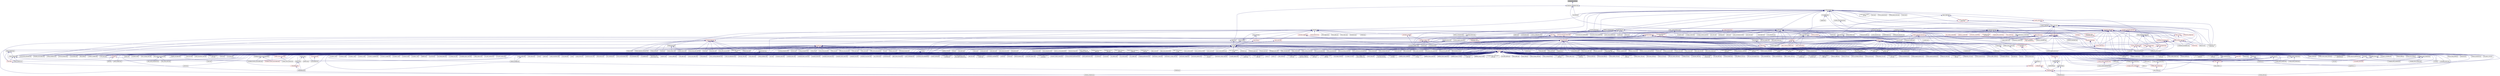 digraph "components_fwd.hpp"
{
  edge [fontname="Helvetica",fontsize="10",labelfontname="Helvetica",labelfontsize="10"];
  node [fontname="Helvetica",fontsize="10",shape=record];
  Node16 [label="components_fwd.hpp",height=0.2,width=0.4,color="black", fillcolor="grey75", style="filled", fontcolor="black"];
  Node16 -> Node17 [dir="back",color="midnightblue",fontsize="10",style="solid",fontname="Helvetica"];
  Node17 [label="basename_registration.hpp",height=0.2,width=0.4,color="black", fillcolor="white", style="filled",URL="$d9/d29/basename__registration_8hpp.html"];
  Node17 -> Node18 [dir="back",color="midnightblue",fontsize="10",style="solid",fontname="Helvetica"];
  Node18 [label="hpx_fwd.hpp",height=0.2,width=0.4,color="black", fillcolor="white", style="filled",URL="$d5/d46/hpx__fwd_8hpp.html"];
  Node17 -> Node19 [dir="back",color="midnightblue",fontsize="10",style="solid",fontname="Helvetica"];
  Node19 [label="gather.hpp",height=0.2,width=0.4,color="black", fillcolor="white", style="filled",URL="$d8/d2b/gather_8hpp.html"];
  Node19 -> Node20 [dir="back",color="midnightblue",fontsize="10",style="solid",fontname="Helvetica"];
  Node20 [label="1d_stencil_8.cpp",height=0.2,width=0.4,color="black", fillcolor="white", style="filled",URL="$df/de0/1d__stencil__8_8cpp.html"];
  Node19 -> Node21 [dir="back",color="midnightblue",fontsize="10",style="solid",fontname="Helvetica"];
  Node21 [label="lcos.hpp",height=0.2,width=0.4,color="black", fillcolor="white", style="filled",URL="$d5/deb/lcos_8hpp.html"];
  Node21 -> Node22 [dir="back",color="midnightblue",fontsize="10",style="solid",fontname="Helvetica"];
  Node22 [label="allgather_and_gate.cpp",height=0.2,width=0.4,color="black", fillcolor="white", style="filled",URL="$d1/d56/allgather__and__gate_8cpp.html"];
  Node21 -> Node23 [dir="back",color="midnightblue",fontsize="10",style="solid",fontname="Helvetica"];
  Node23 [label="apex_balance.cpp",height=0.2,width=0.4,color="black", fillcolor="white", style="filled",URL="$d4/d8e/apex__balance_8cpp.html"];
  Node21 -> Node24 [dir="back",color="midnightblue",fontsize="10",style="solid",fontname="Helvetica"];
  Node24 [label="apex_policy_engine\l_active_thread_count.cpp",height=0.2,width=0.4,color="black", fillcolor="white", style="filled",URL="$d5/d01/apex__policy__engine__active__thread__count_8cpp.html"];
  Node21 -> Node25 [dir="back",color="midnightblue",fontsize="10",style="solid",fontname="Helvetica"];
  Node25 [label="apex_policy_engine\l_events.cpp",height=0.2,width=0.4,color="black", fillcolor="white", style="filled",URL="$df/d0f/apex__policy__engine__events_8cpp.html"];
  Node21 -> Node26 [dir="back",color="midnightblue",fontsize="10",style="solid",fontname="Helvetica"];
  Node26 [label="apex_policy_engine\l_periodic.cpp",height=0.2,width=0.4,color="black", fillcolor="white", style="filled",URL="$d5/d7b/apex__policy__engine__periodic_8cpp.html"];
  Node21 -> Node27 [dir="back",color="midnightblue",fontsize="10",style="solid",fontname="Helvetica"];
  Node27 [label="heartbeat.cpp",height=0.2,width=0.4,color="black", fillcolor="white", style="filled",URL="$d8/d98/heartbeat_8cpp.html"];
  Node21 -> Node28 [dir="back",color="midnightblue",fontsize="10",style="solid",fontname="Helvetica"];
  Node28 [label="hello_world_component.hpp",height=0.2,width=0.4,color="black", fillcolor="white", style="filled",URL="$df/df0/hello__world__component_8hpp.html"];
  Node28 -> Node29 [dir="back",color="midnightblue",fontsize="10",style="solid",fontname="Helvetica"];
  Node29 [label="hello_world_client.cpp",height=0.2,width=0.4,color="black", fillcolor="white", style="filled",URL="$d5/da6/hello__world__client_8cpp.html"];
  Node28 -> Node30 [dir="back",color="midnightblue",fontsize="10",style="solid",fontname="Helvetica"];
  Node30 [label="hello_world_component.cpp",height=0.2,width=0.4,color="black", fillcolor="white", style="filled",URL="$d8/daa/hello__world__component_8cpp.html"];
  Node21 -> Node31 [dir="back",color="midnightblue",fontsize="10",style="solid",fontname="Helvetica"];
  Node31 [label="row.hpp",height=0.2,width=0.4,color="black", fillcolor="white", style="filled",URL="$dc/d69/row_8hpp.html"];
  Node31 -> Node32 [dir="back",color="midnightblue",fontsize="10",style="solid",fontname="Helvetica"];
  Node32 [label="grid.hpp",height=0.2,width=0.4,color="red", fillcolor="white", style="filled",URL="$dc/d8a/grid_8hpp.html"];
  Node32 -> Node33 [dir="back",color="midnightblue",fontsize="10",style="solid",fontname="Helvetica"];
  Node33 [label="jacobi.cpp",height=0.2,width=0.4,color="black", fillcolor="white", style="filled",URL="$d2/d27/jacobi_8cpp.html"];
  Node32 -> Node34 [dir="back",color="midnightblue",fontsize="10",style="solid",fontname="Helvetica"];
  Node34 [label="solver.hpp",height=0.2,width=0.4,color="red", fillcolor="white", style="filled",URL="$db/d9a/server_2solver_8hpp.html"];
  Node34 -> Node36 [dir="back",color="midnightblue",fontsize="10",style="solid",fontname="Helvetica"];
  Node36 [label="solver.cpp",height=0.2,width=0.4,color="black", fillcolor="white", style="filled",URL="$d6/d94/solver_8cpp.html"];
  Node32 -> Node37 [dir="back",color="midnightblue",fontsize="10",style="solid",fontname="Helvetica"];
  Node37 [label="grid.cpp",height=0.2,width=0.4,color="black", fillcolor="white", style="filled",URL="$d6/d1b/jacobi__component_2grid_8cpp.html"];
  Node31 -> Node38 [dir="back",color="midnightblue",fontsize="10",style="solid",fontname="Helvetica"];
  Node38 [label="stencil_iterator.hpp",height=0.2,width=0.4,color="black", fillcolor="white", style="filled",URL="$dc/d5c/server_2stencil__iterator_8hpp.html"];
  Node38 -> Node34 [dir="back",color="midnightblue",fontsize="10",style="solid",fontname="Helvetica"];
  Node38 -> Node39 [dir="back",color="midnightblue",fontsize="10",style="solid",fontname="Helvetica"];
  Node39 [label="stencil_iterator.cpp",height=0.2,width=0.4,color="black", fillcolor="white", style="filled",URL="$d6/de1/server_2stencil__iterator_8cpp.html"];
  Node38 -> Node40 [dir="back",color="midnightblue",fontsize="10",style="solid",fontname="Helvetica"];
  Node40 [label="stencil_iterator.cpp",height=0.2,width=0.4,color="black", fillcolor="white", style="filled",URL="$d7/d71/stencil__iterator_8cpp.html"];
  Node31 -> Node37 [dir="back",color="midnightblue",fontsize="10",style="solid",fontname="Helvetica"];
  Node21 -> Node41 [dir="back",color="midnightblue",fontsize="10",style="solid",fontname="Helvetica"];
  Node41 [label="stencil_iterator.hpp",height=0.2,width=0.4,color="black", fillcolor="white", style="filled",URL="$d4/dc8/stencil__iterator_8hpp.html"];
  Node41 -> Node34 [dir="back",color="midnightblue",fontsize="10",style="solid",fontname="Helvetica"];
  Node41 -> Node38 [dir="back",color="midnightblue",fontsize="10",style="solid",fontname="Helvetica"];
  Node41 -> Node40 [dir="back",color="midnightblue",fontsize="10",style="solid",fontname="Helvetica"];
  Node21 -> Node38 [dir="back",color="midnightblue",fontsize="10",style="solid",fontname="Helvetica"];
  Node21 -> Node42 [dir="back",color="midnightblue",fontsize="10",style="solid",fontname="Helvetica"];
  Node42 [label="jacobi_hpx.cpp",height=0.2,width=0.4,color="black", fillcolor="white", style="filled",URL="$d8/d72/jacobi__hpx_8cpp.html"];
  Node21 -> Node43 [dir="back",color="midnightblue",fontsize="10",style="solid",fontname="Helvetica"];
  Node43 [label="jacobi_nonuniform_hpx.cpp",height=0.2,width=0.4,color="black", fillcolor="white", style="filled",URL="$de/d56/jacobi__nonuniform__hpx_8cpp.html"];
  Node21 -> Node44 [dir="back",color="midnightblue",fontsize="10",style="solid",fontname="Helvetica"];
  Node44 [label="enumerate_threads.cpp",height=0.2,width=0.4,color="black", fillcolor="white", style="filled",URL="$d3/dd4/enumerate__threads_8cpp.html"];
  Node21 -> Node45 [dir="back",color="midnightblue",fontsize="10",style="solid",fontname="Helvetica"];
  Node45 [label="fibonacci_await.cpp",height=0.2,width=0.4,color="black", fillcolor="white", style="filled",URL="$dc/d1c/fibonacci__await_8cpp.html"];
  Node21 -> Node46 [dir="back",color="midnightblue",fontsize="10",style="solid",fontname="Helvetica"];
  Node46 [label="fibonacci_dataflow.cpp",height=0.2,width=0.4,color="black", fillcolor="white", style="filled",URL="$df/d3d/fibonacci__dataflow_8cpp.html"];
  Node21 -> Node47 [dir="back",color="midnightblue",fontsize="10",style="solid",fontname="Helvetica"];
  Node47 [label="fibonacci_futures.cpp",height=0.2,width=0.4,color="black", fillcolor="white", style="filled",URL="$d6/de3/fibonacci__futures_8cpp.html"];
  Node21 -> Node48 [dir="back",color="midnightblue",fontsize="10",style="solid",fontname="Helvetica"];
  Node48 [label="fibonacci_futures_distributed.cpp",height=0.2,width=0.4,color="black", fillcolor="white", style="filled",URL="$d1/dc9/fibonacci__futures__distributed_8cpp.html"];
  Node21 -> Node49 [dir="back",color="midnightblue",fontsize="10",style="solid",fontname="Helvetica"];
  Node49 [label="fractals.cpp",height=0.2,width=0.4,color="black", fillcolor="white", style="filled",URL="$d8/d58/fractals_8cpp.html"];
  Node21 -> Node50 [dir="back",color="midnightblue",fontsize="10",style="solid",fontname="Helvetica"];
  Node50 [label="fractals_executor.cpp",height=0.2,width=0.4,color="black", fillcolor="white", style="filled",URL="$d9/da9/fractals__executor_8cpp.html"];
  Node21 -> Node51 [dir="back",color="midnightblue",fontsize="10",style="solid",fontname="Helvetica"];
  Node51 [label="fractals_struct.cpp",height=0.2,width=0.4,color="black", fillcolor="white", style="filled",URL="$d8/d2f/fractals__struct_8cpp.html"];
  Node21 -> Node52 [dir="back",color="midnightblue",fontsize="10",style="solid",fontname="Helvetica"];
  Node52 [label="hello_world.cpp",height=0.2,width=0.4,color="black", fillcolor="white", style="filled",URL="$d0/d67/hello__world_8cpp.html"];
  Node21 -> Node53 [dir="back",color="midnightblue",fontsize="10",style="solid",fontname="Helvetica"];
  Node53 [label="latch_local.cpp",height=0.2,width=0.4,color="black", fillcolor="white", style="filled",URL="$dd/dd3/latch__local_8cpp.html"];
  Node21 -> Node54 [dir="back",color="midnightblue",fontsize="10",style="solid",fontname="Helvetica"];
  Node54 [label="latch_remote.cpp",height=0.2,width=0.4,color="black", fillcolor="white", style="filled",URL="$df/d59/latch__remote_8cpp.html"];
  Node21 -> Node55 [dir="back",color="midnightblue",fontsize="10",style="solid",fontname="Helvetica"];
  Node55 [label="local_channel.cpp",height=0.2,width=0.4,color="black", fillcolor="white", style="filled",URL="$d0/d3e/local__channel_8cpp.html"];
  Node21 -> Node56 [dir="back",color="midnightblue",fontsize="10",style="solid",fontname="Helvetica"];
  Node56 [label="pingpong.cpp",height=0.2,width=0.4,color="black", fillcolor="white", style="filled",URL="$dd/d4d/pingpong_8cpp.html"];
  Node21 -> Node57 [dir="back",color="midnightblue",fontsize="10",style="solid",fontname="Helvetica"];
  Node57 [label="shared_mutex.cpp",height=0.2,width=0.4,color="black", fillcolor="white", style="filled",URL="$da/d0b/shared__mutex_8cpp.html"];
  Node21 -> Node58 [dir="back",color="midnightblue",fontsize="10",style="solid",fontname="Helvetica"];
  Node58 [label="wait_composition.cpp",height=0.2,width=0.4,color="black", fillcolor="white", style="filled",URL="$d6/d13/wait__composition_8cpp.html"];
  Node21 -> Node59 [dir="back",color="midnightblue",fontsize="10",style="solid",fontname="Helvetica"];
  Node59 [label="sheneos_compare.cpp",height=0.2,width=0.4,color="black", fillcolor="white", style="filled",URL="$dc/d11/sheneos__compare_8cpp.html"];
  Node21 -> Node60 [dir="back",color="midnightblue",fontsize="10",style="solid",fontname="Helvetica"];
  Node60 [label="spell_check_file.cpp",height=0.2,width=0.4,color="black", fillcolor="white", style="filled",URL="$df/df7/spell__check__file_8cpp.html"];
  Node21 -> Node61 [dir="back",color="midnightblue",fontsize="10",style="solid",fontname="Helvetica"];
  Node61 [label="spell_check_simple.cpp",height=0.2,width=0.4,color="black", fillcolor="white", style="filled",URL="$dd/d54/spell__check__simple_8cpp.html"];
  Node21 -> Node62 [dir="back",color="midnightblue",fontsize="10",style="solid",fontname="Helvetica"];
  Node62 [label="simple_central_tuplespace\l_client.cpp",height=0.2,width=0.4,color="black", fillcolor="white", style="filled",URL="$d1/d7b/simple__central__tuplespace__client_8cpp.html"];
  Node21 -> Node63 [dir="back",color="midnightblue",fontsize="10",style="solid",fontname="Helvetica"];
  Node63 [label="hpx.hpp",height=0.2,width=0.4,color="red", fillcolor="white", style="filled",URL="$d0/daa/hpx_8hpp.html"];
  Node63 -> Node64 [dir="back",color="midnightblue",fontsize="10",style="solid",fontname="Helvetica"];
  Node64 [label="1d_stencil_1.cpp",height=0.2,width=0.4,color="black", fillcolor="white", style="filled",URL="$d2/db1/1d__stencil__1_8cpp.html"];
  Node63 -> Node65 [dir="back",color="midnightblue",fontsize="10",style="solid",fontname="Helvetica"];
  Node65 [label="1d_stencil_2.cpp",height=0.2,width=0.4,color="black", fillcolor="white", style="filled",URL="$d3/dd1/1d__stencil__2_8cpp.html"];
  Node63 -> Node66 [dir="back",color="midnightblue",fontsize="10",style="solid",fontname="Helvetica"];
  Node66 [label="1d_stencil_3.cpp",height=0.2,width=0.4,color="black", fillcolor="white", style="filled",URL="$db/d19/1d__stencil__3_8cpp.html"];
  Node63 -> Node67 [dir="back",color="midnightblue",fontsize="10",style="solid",fontname="Helvetica"];
  Node67 [label="1d_stencil_4.cpp",height=0.2,width=0.4,color="black", fillcolor="white", style="filled",URL="$d1/d7d/1d__stencil__4_8cpp.html"];
  Node63 -> Node68 [dir="back",color="midnightblue",fontsize="10",style="solid",fontname="Helvetica"];
  Node68 [label="1d_stencil_4_parallel.cpp",height=0.2,width=0.4,color="black", fillcolor="white", style="filled",URL="$d6/d05/1d__stencil__4__parallel_8cpp.html"];
  Node63 -> Node69 [dir="back",color="midnightblue",fontsize="10",style="solid",fontname="Helvetica"];
  Node69 [label="1d_stencil_4_repart.cpp",height=0.2,width=0.4,color="black", fillcolor="white", style="filled",URL="$d0/d6b/1d__stencil__4__repart_8cpp.html"];
  Node63 -> Node70 [dir="back",color="midnightblue",fontsize="10",style="solid",fontname="Helvetica"];
  Node70 [label="1d_stencil_4_throttle.cpp",height=0.2,width=0.4,color="black", fillcolor="white", style="filled",URL="$d6/de5/1d__stencil__4__throttle_8cpp.html"];
  Node63 -> Node71 [dir="back",color="midnightblue",fontsize="10",style="solid",fontname="Helvetica"];
  Node71 [label="1d_stencil_5.cpp",height=0.2,width=0.4,color="black", fillcolor="white", style="filled",URL="$d7/d2a/1d__stencil__5_8cpp.html"];
  Node63 -> Node72 [dir="back",color="midnightblue",fontsize="10",style="solid",fontname="Helvetica"];
  Node72 [label="1d_stencil_6.cpp",height=0.2,width=0.4,color="black", fillcolor="white", style="filled",URL="$db/de7/1d__stencil__6_8cpp.html"];
  Node63 -> Node73 [dir="back",color="midnightblue",fontsize="10",style="solid",fontname="Helvetica"];
  Node73 [label="1d_stencil_7.cpp",height=0.2,width=0.4,color="black", fillcolor="white", style="filled",URL="$d4/d5a/1d__stencil__7_8cpp.html"];
  Node63 -> Node20 [dir="back",color="midnightblue",fontsize="10",style="solid",fontname="Helvetica"];
  Node63 -> Node74 [dir="back",color="midnightblue",fontsize="10",style="solid",fontname="Helvetica"];
  Node74 [label="accumulator.cpp",height=0.2,width=0.4,color="black", fillcolor="white", style="filled",URL="$d1/d81/accumulator_8cpp.html"];
  Node63 -> Node75 [dir="back",color="midnightblue",fontsize="10",style="solid",fontname="Helvetica"];
  Node75 [label="accumulator.hpp",height=0.2,width=0.4,color="red", fillcolor="white", style="filled",URL="$d4/d9d/server_2accumulator_8hpp.html"];
  Node75 -> Node74 [dir="back",color="midnightblue",fontsize="10",style="solid",fontname="Helvetica"];
  Node63 -> Node78 [dir="back",color="midnightblue",fontsize="10",style="solid",fontname="Helvetica"];
  Node78 [label="template_function_accumulator.hpp",height=0.2,width=0.4,color="black", fillcolor="white", style="filled",URL="$d7/da6/server_2template__function__accumulator_8hpp.html"];
  Node78 -> Node79 [dir="back",color="midnightblue",fontsize="10",style="solid",fontname="Helvetica"];
  Node79 [label="template_function_accumulator.cpp",height=0.2,width=0.4,color="black", fillcolor="white", style="filled",URL="$d5/d02/template__function__accumulator_8cpp.html"];
  Node78 -> Node80 [dir="back",color="midnightblue",fontsize="10",style="solid",fontname="Helvetica"];
  Node80 [label="template_function_accumulator.hpp",height=0.2,width=0.4,color="red", fillcolor="white", style="filled",URL="$d3/de9/template__function__accumulator_8hpp.html"];
  Node63 -> Node82 [dir="back",color="midnightblue",fontsize="10",style="solid",fontname="Helvetica"];
  Node82 [label="template_accumulator.cpp",height=0.2,width=0.4,color="black", fillcolor="white", style="filled",URL="$d0/d4a/template__accumulator_8cpp.html"];
  Node63 -> Node79 [dir="back",color="midnightblue",fontsize="10",style="solid",fontname="Helvetica"];
  Node63 -> Node80 [dir="back",color="midnightblue",fontsize="10",style="solid",fontname="Helvetica"];
  Node63 -> Node83 [dir="back",color="midnightblue",fontsize="10",style="solid",fontname="Helvetica"];
  Node83 [label="allgather_module.cpp",height=0.2,width=0.4,color="black", fillcolor="white", style="filled",URL="$df/de4/allgather__module_8cpp.html"];
  Node63 -> Node84 [dir="back",color="midnightblue",fontsize="10",style="solid",fontname="Helvetica"];
  Node84 [label="allgather.cpp",height=0.2,width=0.4,color="black", fillcolor="white", style="filled",URL="$d7/d06/allgather_8cpp.html"];
  Node63 -> Node22 [dir="back",color="midnightblue",fontsize="10",style="solid",fontname="Helvetica"];
  Node63 -> Node85 [dir="back",color="midnightblue",fontsize="10",style="solid",fontname="Helvetica"];
  Node85 [label="ag_client.cpp",height=0.2,width=0.4,color="black", fillcolor="white", style="filled",URL="$d4/d5d/ag__client_8cpp.html"];
  Node63 -> Node86 [dir="back",color="midnightblue",fontsize="10",style="solid",fontname="Helvetica"];
  Node86 [label="hpx_thread_phase.cpp",height=0.2,width=0.4,color="black", fillcolor="white", style="filled",URL="$d5/dca/hpx__thread__phase_8cpp.html"];
  Node63 -> Node87 [dir="back",color="midnightblue",fontsize="10",style="solid",fontname="Helvetica"];
  Node87 [label="os_thread_num.cpp",height=0.2,width=0.4,color="black", fillcolor="white", style="filled",URL="$d2/dfb/os__thread__num_8cpp.html"];
  Node63 -> Node88 [dir="back",color="midnightblue",fontsize="10",style="solid",fontname="Helvetica"];
  Node88 [label="cancelable_action.cpp",height=0.2,width=0.4,color="black", fillcolor="white", style="filled",URL="$d5/d0c/cancelable__action_8cpp.html"];
  Node63 -> Node89 [dir="back",color="midnightblue",fontsize="10",style="solid",fontname="Helvetica"];
  Node89 [label="cancelable_action.hpp",height=0.2,width=0.4,color="black", fillcolor="white", style="filled",URL="$d5/d4d/server_2cancelable__action_8hpp.html"];
  Node89 -> Node88 [dir="back",color="midnightblue",fontsize="10",style="solid",fontname="Helvetica"];
  Node89 -> Node90 [dir="back",color="midnightblue",fontsize="10",style="solid",fontname="Helvetica"];
  Node90 [label="cancelable_action.hpp",height=0.2,width=0.4,color="red", fillcolor="white", style="filled",URL="$d0/da3/stubs_2cancelable__action_8hpp.html"];
  Node63 -> Node90 [dir="back",color="midnightblue",fontsize="10",style="solid",fontname="Helvetica"];
  Node63 -> Node92 [dir="back",color="midnightblue",fontsize="10",style="solid",fontname="Helvetica"];
  Node92 [label="cancelable_action_client.cpp",height=0.2,width=0.4,color="black", fillcolor="white", style="filled",URL="$d1/db8/cancelable__action__client_8cpp.html"];
  Node63 -> Node93 [dir="back",color="midnightblue",fontsize="10",style="solid",fontname="Helvetica"];
  Node93 [label="cublas_matmul.cpp",height=0.2,width=0.4,color="black", fillcolor="white", style="filled",URL="$dd/d84/cublas__matmul_8cpp.html"];
  Node63 -> Node94 [dir="back",color="midnightblue",fontsize="10",style="solid",fontname="Helvetica"];
  Node94 [label="win_perf_counters.cpp",height=0.2,width=0.4,color="black", fillcolor="white", style="filled",URL="$d8/d11/win__perf__counters_8cpp.html"];
  Node63 -> Node95 [dir="back",color="midnightblue",fontsize="10",style="solid",fontname="Helvetica"];
  Node95 [label="win_perf_counters.hpp",height=0.2,width=0.4,color="black", fillcolor="white", style="filled",URL="$d5/da7/win__perf__counters_8hpp.html"];
  Node63 -> Node28 [dir="back",color="midnightblue",fontsize="10",style="solid",fontname="Helvetica"];
  Node63 -> Node96 [dir="back",color="midnightblue",fontsize="10",style="solid",fontname="Helvetica"];
  Node96 [label="interpolate1d.cpp",height=0.2,width=0.4,color="black", fillcolor="white", style="filled",URL="$d0/d05/interpolate1d_8cpp.html"];
  Node63 -> Node97 [dir="back",color="midnightblue",fontsize="10",style="solid",fontname="Helvetica"];
  Node97 [label="partition.hpp",height=0.2,width=0.4,color="black", fillcolor="white", style="filled",URL="$d0/d7a/examples_2interpolate1d_2interpolate1d_2partition_8hpp.html"];
  Node97 -> Node96 [dir="back",color="midnightblue",fontsize="10",style="solid",fontname="Helvetica"];
  Node97 -> Node98 [dir="back",color="midnightblue",fontsize="10",style="solid",fontname="Helvetica"];
  Node98 [label="interpolate1d.hpp",height=0.2,width=0.4,color="red", fillcolor="white", style="filled",URL="$d4/dc7/interpolate1d_8hpp.html"];
  Node98 -> Node96 [dir="back",color="midnightblue",fontsize="10",style="solid",fontname="Helvetica"];
  Node63 -> Node100 [dir="back",color="midnightblue",fontsize="10",style="solid",fontname="Helvetica"];
  Node100 [label="partition.hpp",height=0.2,width=0.4,color="black", fillcolor="white", style="filled",URL="$d0/dff/examples_2interpolate1d_2interpolate1d_2server_2partition_8hpp.html"];
  Node100 -> Node97 [dir="back",color="midnightblue",fontsize="10",style="solid",fontname="Helvetica"];
  Node100 -> Node101 [dir="back",color="midnightblue",fontsize="10",style="solid",fontname="Helvetica"];
  Node101 [label="partition.cpp",height=0.2,width=0.4,color="black", fillcolor="white", style="filled",URL="$d0/d4f/examples_2interpolate1d_2interpolate1d_2server_2partition_8cpp.html"];
  Node63 -> Node98 [dir="back",color="midnightblue",fontsize="10",style="solid",fontname="Helvetica"];
  Node63 -> Node102 [dir="back",color="midnightblue",fontsize="10",style="solid",fontname="Helvetica"];
  Node102 [label="read_values.cpp",height=0.2,width=0.4,color="black", fillcolor="white", style="filled",URL="$d0/d8c/interpolate1d_2interpolate1d_2read__values_8cpp.html"];
  Node63 -> Node101 [dir="back",color="midnightblue",fontsize="10",style="solid",fontname="Helvetica"];
  Node63 -> Node33 [dir="back",color="midnightblue",fontsize="10",style="solid",fontname="Helvetica"];
  Node63 -> Node37 [dir="back",color="midnightblue",fontsize="10",style="solid",fontname="Helvetica"];
  Node63 -> Node103 [dir="back",color="midnightblue",fontsize="10",style="solid",fontname="Helvetica"];
  Node103 [label="row.cpp",height=0.2,width=0.4,color="black", fillcolor="white", style="filled",URL="$d3/d86/server_2row_8cpp.html"];
  Node63 -> Node36 [dir="back",color="midnightblue",fontsize="10",style="solid",fontname="Helvetica"];
  Node63 -> Node39 [dir="back",color="midnightblue",fontsize="10",style="solid",fontname="Helvetica"];
  Node63 -> Node40 [dir="back",color="midnightblue",fontsize="10",style="solid",fontname="Helvetica"];
  Node63 -> Node104 [dir="back",color="midnightblue",fontsize="10",style="solid",fontname="Helvetica"];
  Node104 [label="jacobi.cpp",height=0.2,width=0.4,color="black", fillcolor="white", style="filled",URL="$d3/d44/smp_2jacobi_8cpp.html"];
  Node63 -> Node42 [dir="back",color="midnightblue",fontsize="10",style="solid",fontname="Helvetica"];
  Node63 -> Node105 [dir="back",color="midnightblue",fontsize="10",style="solid",fontname="Helvetica"];
  Node105 [label="jacobi_nonuniform.cpp",height=0.2,width=0.4,color="black", fillcolor="white", style="filled",URL="$dd/ddc/jacobi__nonuniform_8cpp.html"];
  Node63 -> Node43 [dir="back",color="midnightblue",fontsize="10",style="solid",fontname="Helvetica"];
  Node63 -> Node106 [dir="back",color="midnightblue",fontsize="10",style="solid",fontname="Helvetica"];
  Node106 [label="nqueen.cpp",height=0.2,width=0.4,color="black", fillcolor="white", style="filled",URL="$db/dca/nqueen_8cpp.html"];
  Node63 -> Node107 [dir="back",color="midnightblue",fontsize="10",style="solid",fontname="Helvetica"];
  Node107 [label="nqueen.hpp",height=0.2,width=0.4,color="red", fillcolor="white", style="filled",URL="$de/d58/server_2nqueen_8hpp.html"];
  Node107 -> Node106 [dir="back",color="midnightblue",fontsize="10",style="solid",fontname="Helvetica"];
  Node63 -> Node110 [dir="back",color="midnightblue",fontsize="10",style="solid",fontname="Helvetica"];
  Node110 [label="nqueen_client.cpp",height=0.2,width=0.4,color="black", fillcolor="white", style="filled",URL="$d3/d5e/nqueen__client_8cpp.html"];
  Node63 -> Node111 [dir="back",color="midnightblue",fontsize="10",style="solid",fontname="Helvetica"];
  Node111 [label="sine.cpp",height=0.2,width=0.4,color="black", fillcolor="white", style="filled",URL="$d3/d0d/server_2sine_8cpp.html"];
  Node63 -> Node112 [dir="back",color="midnightblue",fontsize="10",style="solid",fontname="Helvetica"];
  Node112 [label="sine.hpp",height=0.2,width=0.4,color="black", fillcolor="white", style="filled",URL="$d8/dac/sine_8hpp.html"];
  Node112 -> Node111 [dir="back",color="midnightblue",fontsize="10",style="solid",fontname="Helvetica"];
  Node112 -> Node113 [dir="back",color="midnightblue",fontsize="10",style="solid",fontname="Helvetica"];
  Node113 [label="sine.cpp",height=0.2,width=0.4,color="black", fillcolor="white", style="filled",URL="$d5/dd8/sine_8cpp.html"];
  Node63 -> Node113 [dir="back",color="midnightblue",fontsize="10",style="solid",fontname="Helvetica"];
  Node63 -> Node114 [dir="back",color="midnightblue",fontsize="10",style="solid",fontname="Helvetica"];
  Node114 [label="sine_client.cpp",height=0.2,width=0.4,color="black", fillcolor="white", style="filled",URL="$db/d62/sine__client_8cpp.html"];
  Node63 -> Node115 [dir="back",color="midnightblue",fontsize="10",style="solid",fontname="Helvetica"];
  Node115 [label="qt.cpp",height=0.2,width=0.4,color="black", fillcolor="white", style="filled",URL="$df/d90/qt_8cpp.html"];
  Node63 -> Node116 [dir="back",color="midnightblue",fontsize="10",style="solid",fontname="Helvetica"];
  Node116 [label="queue_client.cpp",height=0.2,width=0.4,color="black", fillcolor="white", style="filled",URL="$d7/d96/queue__client_8cpp.html"];
  Node63 -> Node117 [dir="back",color="midnightblue",fontsize="10",style="solid",fontname="Helvetica"];
  Node117 [label="customize_async.cpp",height=0.2,width=0.4,color="black", fillcolor="white", style="filled",URL="$d0/d82/customize__async_8cpp.html"];
  Node63 -> Node118 [dir="back",color="midnightblue",fontsize="10",style="solid",fontname="Helvetica"];
  Node118 [label="data_actions.cpp",height=0.2,width=0.4,color="black", fillcolor="white", style="filled",URL="$dc/d68/data__actions_8cpp.html"];
  Node63 -> Node119 [dir="back",color="midnightblue",fontsize="10",style="solid",fontname="Helvetica"];
  Node119 [label="error_handling.cpp",height=0.2,width=0.4,color="black", fillcolor="white", style="filled",URL="$d9/d96/error__handling_8cpp.html"];
  Node63 -> Node120 [dir="back",color="midnightblue",fontsize="10",style="solid",fontname="Helvetica"];
  Node120 [label="event_synchronization.cpp",height=0.2,width=0.4,color="black", fillcolor="white", style="filled",URL="$d0/d35/event__synchronization_8cpp.html"];
  Node63 -> Node121 [dir="back",color="midnightblue",fontsize="10",style="solid",fontname="Helvetica"];
  Node121 [label="factorial.cpp",height=0.2,width=0.4,color="black", fillcolor="white", style="filled",URL="$d9/d00/factorial_8cpp.html"];
  Node63 -> Node122 [dir="back",color="midnightblue",fontsize="10",style="solid",fontname="Helvetica"];
  Node122 [label="file_serialization.cpp",height=0.2,width=0.4,color="black", fillcolor="white", style="filled",URL="$de/d58/file__serialization_8cpp.html"];
  Node63 -> Node123 [dir="back",color="midnightblue",fontsize="10",style="solid",fontname="Helvetica"];
  Node123 [label="init_globally.cpp",height=0.2,width=0.4,color="black", fillcolor="white", style="filled",URL="$d6/dad/init__globally_8cpp.html"];
  Node63 -> Node124 [dir="back",color="midnightblue",fontsize="10",style="solid",fontname="Helvetica"];
  Node124 [label="interest_calculator.cpp",height=0.2,width=0.4,color="black", fillcolor="white", style="filled",URL="$d2/d86/interest__calculator_8cpp.html"];
  Node63 -> Node125 [dir="back",color="midnightblue",fontsize="10",style="solid",fontname="Helvetica"];
  Node125 [label="non_atomic_rma.cpp",height=0.2,width=0.4,color="black", fillcolor="white", style="filled",URL="$d7/d8b/non__atomic__rma_8cpp.html"];
  Node63 -> Node126 [dir="back",color="midnightblue",fontsize="10",style="solid",fontname="Helvetica"];
  Node126 [label="partitioned_vector\l_spmd_foreach.cpp",height=0.2,width=0.4,color="black", fillcolor="white", style="filled",URL="$db/d7c/partitioned__vector__spmd__foreach_8cpp.html"];
  Node63 -> Node127 [dir="back",color="midnightblue",fontsize="10",style="solid",fontname="Helvetica"];
  Node127 [label="pipeline1.cpp",height=0.2,width=0.4,color="black", fillcolor="white", style="filled",URL="$d5/d77/pipeline1_8cpp.html"];
  Node63 -> Node128 [dir="back",color="midnightblue",fontsize="10",style="solid",fontname="Helvetica"];
  Node128 [label="quicksort.cpp",height=0.2,width=0.4,color="black", fillcolor="white", style="filled",URL="$d3/d1e/quicksort_8cpp.html"];
  Node63 -> Node129 [dir="back",color="midnightblue",fontsize="10",style="solid",fontname="Helvetica"];
  Node129 [label="receive_buffer.cpp",height=0.2,width=0.4,color="black", fillcolor="white", style="filled",URL="$d7/d10/receive__buffer_8cpp.html"];
  Node63 -> Node130 [dir="back",color="midnightblue",fontsize="10",style="solid",fontname="Helvetica"];
  Node130 [label="safe_object.cpp",height=0.2,width=0.4,color="black", fillcolor="white", style="filled",URL="$dd/d52/safe__object_8cpp.html"];
  Node63 -> Node131 [dir="back",color="midnightblue",fontsize="10",style="solid",fontname="Helvetica"];
  Node131 [label="sort_by_key_demo.cpp",height=0.2,width=0.4,color="black", fillcolor="white", style="filled",URL="$da/d20/sort__by__key__demo_8cpp.html"];
  Node63 -> Node132 [dir="back",color="midnightblue",fontsize="10",style="solid",fontname="Helvetica"];
  Node132 [label="timed_wake.cpp",height=0.2,width=0.4,color="black", fillcolor="white", style="filled",URL="$d8/df9/timed__wake_8cpp.html"];
  Node63 -> Node133 [dir="back",color="midnightblue",fontsize="10",style="solid",fontname="Helvetica"];
  Node133 [label="vector_counting_dotproduct.cpp",height=0.2,width=0.4,color="black", fillcolor="white", style="filled",URL="$df/de9/vector__counting__dotproduct_8cpp.html"];
  Node63 -> Node134 [dir="back",color="midnightblue",fontsize="10",style="solid",fontname="Helvetica"];
  Node134 [label="vector_zip_dotproduct.cpp",height=0.2,width=0.4,color="black", fillcolor="white", style="filled",URL="$dc/d18/vector__zip__dotproduct_8cpp.html"];
  Node63 -> Node135 [dir="back",color="midnightblue",fontsize="10",style="solid",fontname="Helvetica"];
  Node135 [label="zerocopy_rdma.cpp",height=0.2,width=0.4,color="black", fillcolor="white", style="filled",URL="$d1/dad/zerocopy__rdma_8cpp.html"];
  Node63 -> Node136 [dir="back",color="midnightblue",fontsize="10",style="solid",fontname="Helvetica"];
  Node136 [label="random_mem_access.cpp",height=0.2,width=0.4,color="black", fillcolor="white", style="filled",URL="$d1/d51/random__mem__access_8cpp.html"];
  Node63 -> Node137 [dir="back",color="midnightblue",fontsize="10",style="solid",fontname="Helvetica"];
  Node137 [label="random_mem_access.hpp",height=0.2,width=0.4,color="red", fillcolor="white", style="filled",URL="$d0/d19/server_2random__mem__access_8hpp.html"];
  Node137 -> Node136 [dir="back",color="midnightblue",fontsize="10",style="solid",fontname="Helvetica"];
  Node63 -> Node140 [dir="back",color="midnightblue",fontsize="10",style="solid",fontname="Helvetica"];
  Node140 [label="random_mem_access_client.cpp",height=0.2,width=0.4,color="black", fillcolor="white", style="filled",URL="$df/d1b/random__mem__access__client_8cpp.html"];
  Node63 -> Node141 [dir="back",color="midnightblue",fontsize="10",style="solid",fontname="Helvetica"];
  Node141 [label="oversubscribing_resource\l_partitioner.cpp",height=0.2,width=0.4,color="black", fillcolor="white", style="filled",URL="$dd/dee/oversubscribing__resource__partitioner_8cpp.html"];
  Node63 -> Node142 [dir="back",color="midnightblue",fontsize="10",style="solid",fontname="Helvetica"];
  Node142 [label="simple_resource_partitioner.cpp",height=0.2,width=0.4,color="black", fillcolor="white", style="filled",URL="$d5/df9/simple__resource__partitioner_8cpp.html"];
  Node63 -> Node143 [dir="back",color="midnightblue",fontsize="10",style="solid",fontname="Helvetica"];
  Node143 [label="dimension.hpp",height=0.2,width=0.4,color="red", fillcolor="white", style="filled",URL="$d6/d39/sheneos_2sheneos_2dimension_8hpp.html"];
  Node143 -> Node149 [dir="back",color="midnightblue",fontsize="10",style="solid",fontname="Helvetica"];
  Node149 [label="partition3d.hpp",height=0.2,width=0.4,color="black", fillcolor="white", style="filled",URL="$dd/dbf/server_2partition3d_8hpp.html"];
  Node149 -> Node150 [dir="back",color="midnightblue",fontsize="10",style="solid",fontname="Helvetica"];
  Node150 [label="partition3d.hpp",height=0.2,width=0.4,color="black", fillcolor="white", style="filled",URL="$d1/d50/partition3d_8hpp.html"];
  Node150 -> Node146 [dir="back",color="midnightblue",fontsize="10",style="solid",fontname="Helvetica"];
  Node146 [label="interpolator.cpp",height=0.2,width=0.4,color="black", fillcolor="white", style="filled",URL="$d5/d02/interpolator_8cpp.html"];
  Node150 -> Node151 [dir="back",color="midnightblue",fontsize="10",style="solid",fontname="Helvetica"];
  Node151 [label="interpolator.hpp",height=0.2,width=0.4,color="red", fillcolor="white", style="filled",URL="$dc/d3b/interpolator_8hpp.html"];
  Node151 -> Node146 [dir="back",color="midnightblue",fontsize="10",style="solid",fontname="Helvetica"];
  Node151 -> Node59 [dir="back",color="midnightblue",fontsize="10",style="solid",fontname="Helvetica"];
  Node151 -> Node153 [dir="back",color="midnightblue",fontsize="10",style="solid",fontname="Helvetica"];
  Node153 [label="sheneos_test.cpp",height=0.2,width=0.4,color="black", fillcolor="white", style="filled",URL="$d4/d6e/sheneos__test_8cpp.html"];
  Node149 -> Node148 [dir="back",color="midnightblue",fontsize="10",style="solid",fontname="Helvetica"];
  Node148 [label="partition3d.cpp",height=0.2,width=0.4,color="black", fillcolor="white", style="filled",URL="$de/d70/partition3d_8cpp.html"];
  Node63 -> Node146 [dir="back",color="midnightblue",fontsize="10",style="solid",fontname="Helvetica"];
  Node63 -> Node150 [dir="back",color="midnightblue",fontsize="10",style="solid",fontname="Helvetica"];
  Node63 -> Node149 [dir="back",color="midnightblue",fontsize="10",style="solid",fontname="Helvetica"];
  Node63 -> Node151 [dir="back",color="midnightblue",fontsize="10",style="solid",fontname="Helvetica"];
  Node63 -> Node154 [dir="back",color="midnightblue",fontsize="10",style="solid",fontname="Helvetica"];
  Node154 [label="configuration.hpp",height=0.2,width=0.4,color="red", fillcolor="white", style="filled",URL="$dc/d0a/configuration_8hpp.html"];
  Node154 -> Node151 [dir="back",color="midnightblue",fontsize="10",style="solid",fontname="Helvetica"];
  Node63 -> Node147 [dir="back",color="midnightblue",fontsize="10",style="solid",fontname="Helvetica"];
  Node147 [label="read_values.cpp",height=0.2,width=0.4,color="black", fillcolor="white", style="filled",URL="$d7/da4/sheneos_2sheneos_2read__values_8cpp.html"];
  Node63 -> Node148 [dir="back",color="midnightblue",fontsize="10",style="solid",fontname="Helvetica"];
  Node63 -> Node153 [dir="back",color="midnightblue",fontsize="10",style="solid",fontname="Helvetica"];
  Node63 -> Node156 [dir="back",color="midnightblue",fontsize="10",style="solid",fontname="Helvetica"];
  Node156 [label="startup_shutdown.cpp",height=0.2,width=0.4,color="black", fillcolor="white", style="filled",URL="$d3/dfc/server_2startup__shutdown_8cpp.html"];
  Node63 -> Node157 [dir="back",color="midnightblue",fontsize="10",style="solid",fontname="Helvetica"];
  Node157 [label="startup_shutdown.cpp",height=0.2,width=0.4,color="black", fillcolor="white", style="filled",URL="$d0/ddb/startup__shutdown_8cpp.html"];
  Node63 -> Node158 [dir="back",color="midnightblue",fontsize="10",style="solid",fontname="Helvetica"];
  Node158 [label="spin.cpp",height=0.2,width=0.4,color="black", fillcolor="white", style="filled",URL="$d7/df2/spin_8cpp.html"];
  Node63 -> Node159 [dir="back",color="midnightblue",fontsize="10",style="solid",fontname="Helvetica"];
  Node159 [label="throttle.cpp",height=0.2,width=0.4,color="black", fillcolor="white", style="filled",URL="$de/d56/server_2throttle_8cpp.html"];
  Node63 -> Node160 [dir="back",color="midnightblue",fontsize="10",style="solid",fontname="Helvetica"];
  Node160 [label="throttle.hpp",height=0.2,width=0.4,color="black", fillcolor="white", style="filled",URL="$db/dc9/server_2throttle_8hpp.html"];
  Node160 -> Node159 [dir="back",color="midnightblue",fontsize="10",style="solid",fontname="Helvetica"];
  Node160 -> Node161 [dir="back",color="midnightblue",fontsize="10",style="solid",fontname="Helvetica"];
  Node161 [label="throttle.hpp",height=0.2,width=0.4,color="black", fillcolor="white", style="filled",URL="$d5/dec/stubs_2throttle_8hpp.html"];
  Node161 -> Node162 [dir="back",color="midnightblue",fontsize="10",style="solid",fontname="Helvetica"];
  Node162 [label="throttle.hpp",height=0.2,width=0.4,color="red", fillcolor="white", style="filled",URL="$d2/d2e/throttle_8hpp.html"];
  Node162 -> Node163 [dir="back",color="midnightblue",fontsize="10",style="solid",fontname="Helvetica"];
  Node163 [label="throttle.cpp",height=0.2,width=0.4,color="black", fillcolor="white", style="filled",URL="$db/d02/throttle_8cpp.html"];
  Node63 -> Node161 [dir="back",color="midnightblue",fontsize="10",style="solid",fontname="Helvetica"];
  Node63 -> Node163 [dir="back",color="midnightblue",fontsize="10",style="solid",fontname="Helvetica"];
  Node63 -> Node162 [dir="back",color="midnightblue",fontsize="10",style="solid",fontname="Helvetica"];
  Node63 -> Node165 [dir="back",color="midnightblue",fontsize="10",style="solid",fontname="Helvetica"];
  Node165 [label="transpose_await.cpp",height=0.2,width=0.4,color="black", fillcolor="white", style="filled",URL="$de/d68/transpose__await_8cpp.html"];
  Node63 -> Node166 [dir="back",color="midnightblue",fontsize="10",style="solid",fontname="Helvetica"];
  Node166 [label="transpose_block.cpp",height=0.2,width=0.4,color="black", fillcolor="white", style="filled",URL="$d0/de1/transpose__block_8cpp.html"];
  Node63 -> Node167 [dir="back",color="midnightblue",fontsize="10",style="solid",fontname="Helvetica"];
  Node167 [label="transpose_block_numa.cpp",height=0.2,width=0.4,color="black", fillcolor="white", style="filled",URL="$dd/d3b/transpose__block__numa_8cpp.html"];
  Node63 -> Node168 [dir="back",color="midnightblue",fontsize="10",style="solid",fontname="Helvetica"];
  Node168 [label="transpose_serial.cpp",height=0.2,width=0.4,color="black", fillcolor="white", style="filled",URL="$db/d74/transpose__serial_8cpp.html"];
  Node63 -> Node169 [dir="back",color="midnightblue",fontsize="10",style="solid",fontname="Helvetica"];
  Node169 [label="transpose_serial_block.cpp",height=0.2,width=0.4,color="black", fillcolor="white", style="filled",URL="$d8/daa/transpose__serial__block_8cpp.html"];
  Node63 -> Node170 [dir="back",color="midnightblue",fontsize="10",style="solid",fontname="Helvetica"];
  Node170 [label="transpose_serial_vector.cpp",height=0.2,width=0.4,color="black", fillcolor="white", style="filled",URL="$d4/d04/transpose__serial__vector_8cpp.html"];
  Node63 -> Node171 [dir="back",color="midnightblue",fontsize="10",style="solid",fontname="Helvetica"];
  Node171 [label="transpose_smp.cpp",height=0.2,width=0.4,color="black", fillcolor="white", style="filled",URL="$d2/d99/transpose__smp_8cpp.html"];
  Node63 -> Node172 [dir="back",color="midnightblue",fontsize="10",style="solid",fontname="Helvetica"];
  Node172 [label="transpose_smp_block.cpp",height=0.2,width=0.4,color="black", fillcolor="white", style="filled",URL="$da/d4d/transpose__smp__block_8cpp.html"];
  Node63 -> Node173 [dir="back",color="midnightblue",fontsize="10",style="solid",fontname="Helvetica"];
  Node173 [label="simple_central_tuplespace.hpp",height=0.2,width=0.4,color="red", fillcolor="white", style="filled",URL="$db/d69/server_2simple__central__tuplespace_8hpp.html"];
  Node173 -> Node174 [dir="back",color="midnightblue",fontsize="10",style="solid",fontname="Helvetica"];
  Node174 [label="simple_central_tuplespace.cpp",height=0.2,width=0.4,color="black", fillcolor="white", style="filled",URL="$d3/dec/simple__central__tuplespace_8cpp.html"];
  Node63 -> Node177 [dir="back",color="midnightblue",fontsize="10",style="solid",fontname="Helvetica"];
  Node177 [label="tuples_warehouse.hpp",height=0.2,width=0.4,color="black", fillcolor="white", style="filled",URL="$da/de6/tuples__warehouse_8hpp.html"];
  Node177 -> Node173 [dir="back",color="midnightblue",fontsize="10",style="solid",fontname="Helvetica"];
  Node63 -> Node174 [dir="back",color="midnightblue",fontsize="10",style="solid",fontname="Helvetica"];
  Node63 -> Node178 [dir="back",color="midnightblue",fontsize="10",style="solid",fontname="Helvetica"];
  Node178 [label="hpx_runtime.cpp",height=0.2,width=0.4,color="black", fillcolor="white", style="filled",URL="$d7/d1e/hpx__runtime_8cpp.html"];
  Node63 -> Node179 [dir="back",color="midnightblue",fontsize="10",style="solid",fontname="Helvetica"];
  Node179 [label="synchronize.cpp",height=0.2,width=0.4,color="black", fillcolor="white", style="filled",URL="$da/da2/synchronize_8cpp.html"];
  Node63 -> Node180 [dir="back",color="midnightblue",fontsize="10",style="solid",fontname="Helvetica"];
  Node180 [label="agas_cache_timings.cpp",height=0.2,width=0.4,color="black", fillcolor="white", style="filled",URL="$dd/d37/agas__cache__timings_8cpp.html"];
  Node63 -> Node181 [dir="back",color="midnightblue",fontsize="10",style="solid",fontname="Helvetica"];
  Node181 [label="async_overheads.cpp",height=0.2,width=0.4,color="black", fillcolor="white", style="filled",URL="$de/da6/async__overheads_8cpp.html"];
  Node63 -> Node182 [dir="back",color="midnightblue",fontsize="10",style="solid",fontname="Helvetica"];
  Node182 [label="coroutines_call_overhead.cpp",height=0.2,width=0.4,color="black", fillcolor="white", style="filled",URL="$da/d1e/coroutines__call__overhead_8cpp.html"];
  Node63 -> Node183 [dir="back",color="midnightblue",fontsize="10",style="solid",fontname="Helvetica"];
  Node183 [label="foreach_scaling.cpp",height=0.2,width=0.4,color="black", fillcolor="white", style="filled",URL="$d4/d94/foreach__scaling_8cpp.html"];
  Node63 -> Node184 [dir="back",color="midnightblue",fontsize="10",style="solid",fontname="Helvetica"];
  Node184 [label="function_object_wrapper\l_overhead.cpp",height=0.2,width=0.4,color="black", fillcolor="white", style="filled",URL="$d5/d6f/function__object__wrapper__overhead_8cpp.html"];
  Node63 -> Node185 [dir="back",color="midnightblue",fontsize="10",style="solid",fontname="Helvetica"];
  Node185 [label="hpx_homogeneous_timed\l_task_spawn_executors.cpp",height=0.2,width=0.4,color="black", fillcolor="white", style="filled",URL="$d1/d3b/hpx__homogeneous__timed__task__spawn__executors_8cpp.html"];
  Node63 -> Node186 [dir="back",color="midnightblue",fontsize="10",style="solid",fontname="Helvetica"];
  Node186 [label="htts2_hpx.cpp",height=0.2,width=0.4,color="black", fillcolor="white", style="filled",URL="$d2/daf/htts2__hpx_8cpp.html"];
  Node63 -> Node187 [dir="back",color="midnightblue",fontsize="10",style="solid",fontname="Helvetica"];
  Node187 [label="partitioned_vector\l_foreach.cpp",height=0.2,width=0.4,color="black", fillcolor="white", style="filled",URL="$df/d5f/partitioned__vector__foreach_8cpp.html"];
  Node63 -> Node188 [dir="back",color="midnightblue",fontsize="10",style="solid",fontname="Helvetica"];
  Node188 [label="serialization_overhead.cpp",height=0.2,width=0.4,color="black", fillcolor="white", style="filled",URL="$d3/df8/serialization__overhead_8cpp.html"];
  Node63 -> Node189 [dir="back",color="midnightblue",fontsize="10",style="solid",fontname="Helvetica"];
  Node189 [label="sizeof.cpp",height=0.2,width=0.4,color="black", fillcolor="white", style="filled",URL="$d3/d0f/sizeof_8cpp.html"];
  Node63 -> Node190 [dir="back",color="midnightblue",fontsize="10",style="solid",fontname="Helvetica"];
  Node190 [label="skynet.cpp",height=0.2,width=0.4,color="black", fillcolor="white", style="filled",URL="$d0/dc3/skynet_8cpp.html"];
  Node63 -> Node191 [dir="back",color="midnightblue",fontsize="10",style="solid",fontname="Helvetica"];
  Node191 [label="stencil3_iterators.cpp",height=0.2,width=0.4,color="black", fillcolor="white", style="filled",URL="$db/d9e/stencil3__iterators_8cpp.html"];
  Node63 -> Node192 [dir="back",color="midnightblue",fontsize="10",style="solid",fontname="Helvetica"];
  Node192 [label="stream.cpp",height=0.2,width=0.4,color="black", fillcolor="white", style="filled",URL="$da/d5f/stream_8cpp.html"];
  Node63 -> Node193 [dir="back",color="midnightblue",fontsize="10",style="solid",fontname="Helvetica"];
  Node193 [label="timed_task_spawn.cpp",height=0.2,width=0.4,color="black", fillcolor="white", style="filled",URL="$df/de1/timed__task__spawn_8cpp.html"];
  Node63 -> Node194 [dir="back",color="midnightblue",fontsize="10",style="solid",fontname="Helvetica"];
  Node194 [label="transform_reduce_binary\l_scaling.cpp",height=0.2,width=0.4,color="black", fillcolor="white", style="filled",URL="$d1/dae/transform__reduce__binary__scaling_8cpp.html"];
  Node63 -> Node195 [dir="back",color="midnightblue",fontsize="10",style="solid",fontname="Helvetica"];
  Node195 [label="transform_reduce_scaling.cpp",height=0.2,width=0.4,color="black", fillcolor="white", style="filled",URL="$db/d2a/transform__reduce__scaling_8cpp.html"];
  Node63 -> Node196 [dir="back",color="midnightblue",fontsize="10",style="solid",fontname="Helvetica"];
  Node196 [label="minmax_element_performance.cpp",height=0.2,width=0.4,color="black", fillcolor="white", style="filled",URL="$d9/d93/minmax__element__performance_8cpp.html"];
  Node63 -> Node197 [dir="back",color="midnightblue",fontsize="10",style="solid",fontname="Helvetica"];
  Node197 [label="barrier_performance.cpp",height=0.2,width=0.4,color="black", fillcolor="white", style="filled",URL="$d6/d6c/barrier__performance_8cpp.html"];
  Node63 -> Node198 [dir="back",color="midnightblue",fontsize="10",style="solid",fontname="Helvetica"];
  Node198 [label="network_storage.cpp",height=0.2,width=0.4,color="black", fillcolor="white", style="filled",URL="$db/daa/network__storage_8cpp.html"];
  Node63 -> Node199 [dir="back",color="midnightblue",fontsize="10",style="solid",fontname="Helvetica"];
  Node199 [label="simple_profiler.hpp",height=0.2,width=0.4,color="black", fillcolor="white", style="filled",URL="$d8/d02/simple__profiler_8hpp.html"];
  Node199 -> Node198 [dir="back",color="midnightblue",fontsize="10",style="solid",fontname="Helvetica"];
  Node63 -> Node200 [dir="back",color="midnightblue",fontsize="10",style="solid",fontname="Helvetica"];
  Node200 [label="osu_bcast.cpp",height=0.2,width=0.4,color="black", fillcolor="white", style="filled",URL="$d3/dca/osu__bcast_8cpp.html"];
  Node63 -> Node201 [dir="back",color="midnightblue",fontsize="10",style="solid",fontname="Helvetica"];
  Node201 [label="osu_bibw.cpp",height=0.2,width=0.4,color="black", fillcolor="white", style="filled",URL="$d2/d04/osu__bibw_8cpp.html"];
  Node63 -> Node202 [dir="back",color="midnightblue",fontsize="10",style="solid",fontname="Helvetica"];
  Node202 [label="osu_bw.cpp",height=0.2,width=0.4,color="black", fillcolor="white", style="filled",URL="$d4/d20/osu__bw_8cpp.html"];
  Node63 -> Node203 [dir="back",color="midnightblue",fontsize="10",style="solid",fontname="Helvetica"];
  Node203 [label="osu_latency.cpp",height=0.2,width=0.4,color="black", fillcolor="white", style="filled",URL="$df/d58/osu__latency_8cpp.html"];
  Node63 -> Node204 [dir="back",color="midnightblue",fontsize="10",style="solid",fontname="Helvetica"];
  Node204 [label="osu_multi_lat.cpp",height=0.2,width=0.4,color="black", fillcolor="white", style="filled",URL="$d7/d91/osu__multi__lat_8cpp.html"];
  Node63 -> Node205 [dir="back",color="midnightblue",fontsize="10",style="solid",fontname="Helvetica"];
  Node205 [label="osu_scatter.cpp",height=0.2,width=0.4,color="black", fillcolor="white", style="filled",URL="$d4/d4c/osu__scatter_8cpp.html"];
  Node63 -> Node206 [dir="back",color="midnightblue",fontsize="10",style="solid",fontname="Helvetica"];
  Node206 [label="pingpong_performance.cpp",height=0.2,width=0.4,color="black", fillcolor="white", style="filled",URL="$de/d03/pingpong__performance_8cpp.html"];
  Node63 -> Node207 [dir="back",color="midnightblue",fontsize="10",style="solid",fontname="Helvetica"];
  Node207 [label="benchmark_is_heap.cpp",height=0.2,width=0.4,color="black", fillcolor="white", style="filled",URL="$da/d4f/benchmark__is__heap_8cpp.html"];
  Node63 -> Node208 [dir="back",color="midnightblue",fontsize="10",style="solid",fontname="Helvetica"];
  Node208 [label="benchmark_is_heap_until.cpp",height=0.2,width=0.4,color="black", fillcolor="white", style="filled",URL="$dc/df5/benchmark__is__heap__until_8cpp.html"];
  Node63 -> Node209 [dir="back",color="midnightblue",fontsize="10",style="solid",fontname="Helvetica"];
  Node209 [label="benchmark_merge.cpp",height=0.2,width=0.4,color="black", fillcolor="white", style="filled",URL="$dd/d49/benchmark__merge_8cpp.html"];
  Node63 -> Node210 [dir="back",color="midnightblue",fontsize="10",style="solid",fontname="Helvetica"];
  Node210 [label="benchmark_partition.cpp",height=0.2,width=0.4,color="black", fillcolor="white", style="filled",URL="$d9/d88/benchmark__partition_8cpp.html"];
  Node63 -> Node211 [dir="back",color="midnightblue",fontsize="10",style="solid",fontname="Helvetica"];
  Node211 [label="benchmark_partition\l_copy.cpp",height=0.2,width=0.4,color="black", fillcolor="white", style="filled",URL="$d3/d0e/benchmark__partition__copy_8cpp.html"];
  Node63 -> Node212 [dir="back",color="midnightblue",fontsize="10",style="solid",fontname="Helvetica"];
  Node212 [label="benchmark_unique_copy.cpp",height=0.2,width=0.4,color="black", fillcolor="white", style="filled",URL="$d9/d53/benchmark__unique__copy_8cpp.html"];
  Node63 -> Node213 [dir="back",color="midnightblue",fontsize="10",style="solid",fontname="Helvetica"];
  Node213 [label="action_move_semantics.cpp",height=0.2,width=0.4,color="black", fillcolor="white", style="filled",URL="$d4/db3/action__move__semantics_8cpp.html"];
  Node63 -> Node214 [dir="back",color="midnightblue",fontsize="10",style="solid",fontname="Helvetica"];
  Node214 [label="movable_objects.cpp",height=0.2,width=0.4,color="black", fillcolor="white", style="filled",URL="$d8/d65/movable__objects_8cpp.html"];
  Node63 -> Node215 [dir="back",color="midnightblue",fontsize="10",style="solid",fontname="Helvetica"];
  Node215 [label="duplicate_id_registration\l_1596.cpp",height=0.2,width=0.4,color="black", fillcolor="white", style="filled",URL="$db/d8d/duplicate__id__registration__1596_8cpp.html"];
  Node63 -> Node216 [dir="back",color="midnightblue",fontsize="10",style="solid",fontname="Helvetica"];
  Node216 [label="pass_by_value_id_type\l_action.cpp",height=0.2,width=0.4,color="black", fillcolor="white", style="filled",URL="$d0/de6/pass__by__value__id__type__action_8cpp.html"];
  Node63 -> Node217 [dir="back",color="midnightblue",fontsize="10",style="solid",fontname="Helvetica"];
  Node217 [label="register_with_basename\l_1804.cpp",height=0.2,width=0.4,color="black", fillcolor="white", style="filled",URL="$db/d95/register__with__basename__1804_8cpp.html"];
  Node63 -> Node218 [dir="back",color="midnightblue",fontsize="10",style="solid",fontname="Helvetica"];
  Node218 [label="send_gid_keep_component\l_1624.cpp",height=0.2,width=0.4,color="black", fillcolor="white", style="filled",URL="$d9/d49/send__gid__keep__component__1624_8cpp.html"];
  Node63 -> Node219 [dir="back",color="midnightblue",fontsize="10",style="solid",fontname="Helvetica"];
  Node219 [label="algorithms.cc",height=0.2,width=0.4,color="black", fillcolor="white", style="filled",URL="$d5/d1b/algorithms_8cc.html"];
  Node63 -> Node220 [dir="back",color="midnightblue",fontsize="10",style="solid",fontname="Helvetica"];
  Node220 [label="matrix_hpx.hh",height=0.2,width=0.4,color="black", fillcolor="white", style="filled",URL="$d5/d89/matrix__hpx_8hh.html"];
  Node220 -> Node221 [dir="back",color="midnightblue",fontsize="10",style="solid",fontname="Helvetica"];
  Node221 [label="block_matrix.hh",height=0.2,width=0.4,color="red", fillcolor="white", style="filled",URL="$dc/de8/block__matrix_8hh.html"];
  Node221 -> Node219 [dir="back",color="midnightblue",fontsize="10",style="solid",fontname="Helvetica"];
  Node221 -> Node225 [dir="back",color="midnightblue",fontsize="10",style="solid",fontname="Helvetica"];
  Node225 [label="block_matrix.cc",height=0.2,width=0.4,color="black", fillcolor="white", style="filled",URL="$de/d88/block__matrix_8cc.html"];
  Node221 -> Node224 [dir="back",color="midnightblue",fontsize="10",style="solid",fontname="Helvetica"];
  Node224 [label="tests.cc",height=0.2,width=0.4,color="black", fillcolor="white", style="filled",URL="$d6/d96/tests_8cc.html"];
  Node220 -> Node219 [dir="back",color="midnightblue",fontsize="10",style="solid",fontname="Helvetica"];
  Node220 -> Node223 [dir="back",color="midnightblue",fontsize="10",style="solid",fontname="Helvetica"];
  Node223 [label="matrix_hpx.cc",height=0.2,width=0.4,color="black", fillcolor="white", style="filled",URL="$d7/d32/matrix__hpx_8cc.html"];
  Node63 -> Node221 [dir="back",color="midnightblue",fontsize="10",style="solid",fontname="Helvetica"];
  Node63 -> Node225 [dir="back",color="midnightblue",fontsize="10",style="solid",fontname="Helvetica"];
  Node63 -> Node226 [dir="back",color="midnightblue",fontsize="10",style="solid",fontname="Helvetica"];
  Node226 [label="main.cc",height=0.2,width=0.4,color="black", fillcolor="white", style="filled",URL="$d9/d0f/main_8cc.html"];
  Node63 -> Node227 [dir="back",color="midnightblue",fontsize="10",style="solid",fontname="Helvetica"];
  Node227 [label="matrix.cc",height=0.2,width=0.4,color="black", fillcolor="white", style="filled",URL="$d7/dea/matrix_8cc.html"];
  Node63 -> Node223 [dir="back",color="midnightblue",fontsize="10",style="solid",fontname="Helvetica"];
  Node63 -> Node224 [dir="back",color="midnightblue",fontsize="10",style="solid",fontname="Helvetica"];
  Node63 -> Node228 [dir="back",color="midnightblue",fontsize="10",style="solid",fontname="Helvetica"];
  Node228 [label="client_1950.cpp",height=0.2,width=0.4,color="black", fillcolor="white", style="filled",URL="$d0/d79/client__1950_8cpp.html"];
  Node63 -> Node229 [dir="back",color="midnightblue",fontsize="10",style="solid",fontname="Helvetica"];
  Node229 [label="commandline_options\l_1437.cpp",height=0.2,width=0.4,color="black", fillcolor="white", style="filled",URL="$d5/dbd/commandline__options__1437_8cpp.html"];
  Node63 -> Node230 [dir="back",color="midnightblue",fontsize="10",style="solid",fontname="Helvetica"];
  Node230 [label="moveonly_constructor\l_arguments_1405.cpp",height=0.2,width=0.4,color="black", fillcolor="white", style="filled",URL="$d3/dcf/moveonly__constructor__arguments__1405_8cpp.html"];
  Node63 -> Node231 [dir="back",color="midnightblue",fontsize="10",style="solid",fontname="Helvetica"];
  Node231 [label="partitioned_vector\l_2201.cpp",height=0.2,width=0.4,color="black", fillcolor="white", style="filled",URL="$dc/d39/partitioned__vector__2201_8cpp.html"];
  Node63 -> Node232 [dir="back",color="midnightblue",fontsize="10",style="solid",fontname="Helvetica"];
  Node232 [label="dynamic_counters_loaded\l_1508.cpp",height=0.2,width=0.4,color="black", fillcolor="white", style="filled",URL="$db/d58/dynamic__counters__loaded__1508_8cpp.html"];
  Node63 -> Node233 [dir="back",color="midnightblue",fontsize="10",style="solid",fontname="Helvetica"];
  Node233 [label="id_type_ref_counting\l_1032.cpp",height=0.2,width=0.4,color="black", fillcolor="white", style="filled",URL="$d8/dfd/id__type__ref__counting__1032_8cpp.html"];
  Node63 -> Node234 [dir="back",color="midnightblue",fontsize="10",style="solid",fontname="Helvetica"];
  Node234 [label="lost_output_2236.cpp",height=0.2,width=0.4,color="black", fillcolor="white", style="filled",URL="$db/dd0/lost__output__2236_8cpp.html"];
  Node63 -> Node235 [dir="back",color="midnightblue",fontsize="10",style="solid",fontname="Helvetica"];
  Node235 [label="no_output_1173.cpp",height=0.2,width=0.4,color="black", fillcolor="white", style="filled",URL="$de/d67/no__output__1173_8cpp.html"];
  Node63 -> Node236 [dir="back",color="midnightblue",fontsize="10",style="solid",fontname="Helvetica"];
  Node236 [label="after_588.cpp",height=0.2,width=0.4,color="black", fillcolor="white", style="filled",URL="$dc/dc0/after__588_8cpp.html"];
  Node63 -> Node237 [dir="back",color="midnightblue",fontsize="10",style="solid",fontname="Helvetica"];
  Node237 [label="async_callback_with\l_bound_callback.cpp",height=0.2,width=0.4,color="black", fillcolor="white", style="filled",URL="$d2/dae/async__callback__with__bound__callback_8cpp.html"];
  Node63 -> Node238 [dir="back",color="midnightblue",fontsize="10",style="solid",fontname="Helvetica"];
  Node238 [label="async_unwrap_1037.cpp",height=0.2,width=0.4,color="black", fillcolor="white", style="filled",URL="$d4/d13/async__unwrap__1037_8cpp.html"];
  Node63 -> Node239 [dir="back",color="midnightblue",fontsize="10",style="solid",fontname="Helvetica"];
  Node239 [label="barrier_hang.cpp",height=0.2,width=0.4,color="black", fillcolor="white", style="filled",URL="$dd/d8b/barrier__hang_8cpp.html"];
  Node63 -> Node240 [dir="back",color="midnightblue",fontsize="10",style="solid",fontname="Helvetica"];
  Node240 [label="call_promise_get_gid\l_more_than_once.cpp",height=0.2,width=0.4,color="black", fillcolor="white", style="filled",URL="$d4/dd8/call__promise__get__gid__more__than__once_8cpp.html"];
  Node63 -> Node241 [dir="back",color="midnightblue",fontsize="10",style="solid",fontname="Helvetica"];
  Node241 [label="channel_register_as\l_2722.cpp",height=0.2,width=0.4,color="black", fillcolor="white", style="filled",URL="$d4/d98/channel__register__as__2722_8cpp.html"];
  Node63 -> Node242 [dir="back",color="midnightblue",fontsize="10",style="solid",fontname="Helvetica"];
  Node242 [label="dataflow_action_2008.cpp",height=0.2,width=0.4,color="black", fillcolor="white", style="filled",URL="$da/dad/dataflow__action__2008_8cpp.html"];
  Node63 -> Node243 [dir="back",color="midnightblue",fontsize="10",style="solid",fontname="Helvetica"];
  Node243 [label="dataflow_const_functor\l_773.cpp",height=0.2,width=0.4,color="black", fillcolor="white", style="filled",URL="$d3/df2/dataflow__const__functor__773_8cpp.html"];
  Node63 -> Node244 [dir="back",color="midnightblue",fontsize="10",style="solid",fontname="Helvetica"];
  Node244 [label="dataflow_future_swap.cpp",height=0.2,width=0.4,color="black", fillcolor="white", style="filled",URL="$dc/d8c/dataflow__future__swap_8cpp.html"];
  Node63 -> Node245 [dir="back",color="midnightblue",fontsize="10",style="solid",fontname="Helvetica"];
  Node245 [label="dataflow_future_swap2.cpp",height=0.2,width=0.4,color="black", fillcolor="white", style="filled",URL="$d1/db3/dataflow__future__swap2_8cpp.html"];
  Node63 -> Node246 [dir="back",color="midnightblue",fontsize="10",style="solid",fontname="Helvetica"];
  Node246 [label="dataflow_launch_775.cpp",height=0.2,width=0.4,color="black", fillcolor="white", style="filled",URL="$d7/d0d/dataflow__launch__775_8cpp.html"];
  Node63 -> Node247 [dir="back",color="midnightblue",fontsize="10",style="solid",fontname="Helvetica"];
  Node247 [label="dataflow_recursion\l_1613.cpp",height=0.2,width=0.4,color="black", fillcolor="white", style="filled",URL="$d0/d1f/dataflow__recursion__1613_8cpp.html"];
  Node63 -> Node248 [dir="back",color="midnightblue",fontsize="10",style="solid",fontname="Helvetica"];
  Node248 [label="dataflow_using_774.cpp",height=0.2,width=0.4,color="black", fillcolor="white", style="filled",URL="$d7/dfa/dataflow__using__774_8cpp.html"];
  Node63 -> Node249 [dir="back",color="midnightblue",fontsize="10",style="solid",fontname="Helvetica"];
  Node249 [label="exception_from_continuation\l_1613.cpp",height=0.2,width=0.4,color="black", fillcolor="white", style="filled",URL="$db/d28/exception__from__continuation__1613_8cpp.html"];
  Node63 -> Node250 [dir="back",color="midnightblue",fontsize="10",style="solid",fontname="Helvetica"];
  Node250 [label="fail_future_2667.cpp",height=0.2,width=0.4,color="black", fillcolor="white", style="filled",URL="$db/d7e/fail__future__2667_8cpp.html"];
  Node63 -> Node251 [dir="back",color="midnightblue",fontsize="10",style="solid",fontname="Helvetica"];
  Node251 [label="future_2667.cpp",height=0.2,width=0.4,color="black", fillcolor="white", style="filled",URL="$d2/dfd/future__2667_8cpp.html"];
  Node63 -> Node252 [dir="back",color="midnightblue",fontsize="10",style="solid",fontname="Helvetica"];
  Node252 [label="future_790.cpp",height=0.2,width=0.4,color="black", fillcolor="white", style="filled",URL="$de/d3d/future__790_8cpp.html"];
  Node63 -> Node253 [dir="back",color="midnightblue",fontsize="10",style="solid",fontname="Helvetica"];
  Node253 [label="future_unwrap_1182.cpp",height=0.2,width=0.4,color="black", fillcolor="white", style="filled",URL="$df/d7a/future__unwrap__1182_8cpp.html"];
  Node63 -> Node254 [dir="back",color="midnightblue",fontsize="10",style="solid",fontname="Helvetica"];
  Node254 [label="future_unwrap_878.cpp",height=0.2,width=0.4,color="black", fillcolor="white", style="filled",URL="$d9/ddf/future__unwrap__878_8cpp.html"];
  Node63 -> Node255 [dir="back",color="midnightblue",fontsize="10",style="solid",fontname="Helvetica"];
  Node255 [label="ignore_while_locked\l_1485.cpp",height=0.2,width=0.4,color="black", fillcolor="white", style="filled",URL="$db/d24/ignore__while__locked__1485_8cpp.html"];
  Node63 -> Node256 [dir="back",color="midnightblue",fontsize="10",style="solid",fontname="Helvetica"];
  Node256 [label="lifetime_588.cpp",height=0.2,width=0.4,color="black", fillcolor="white", style="filled",URL="$d7/dca/lifetime__588_8cpp.html"];
  Node63 -> Node257 [dir="back",color="midnightblue",fontsize="10",style="solid",fontname="Helvetica"];
  Node257 [label="lifetime_588_1.cpp",height=0.2,width=0.4,color="black", fillcolor="white", style="filled",URL="$de/d75/lifetime__588__1_8cpp.html"];
  Node63 -> Node258 [dir="back",color="midnightblue",fontsize="10",style="solid",fontname="Helvetica"];
  Node258 [label="multiple_gather_ops\l_2001.cpp",height=0.2,width=0.4,color="black", fillcolor="white", style="filled",URL="$d3/d95/multiple__gather__ops__2001_8cpp.html"];
  Node63 -> Node259 [dir="back",color="midnightblue",fontsize="10",style="solid",fontname="Helvetica"];
  Node259 [label="promise_1620.cpp",height=0.2,width=0.4,color="black", fillcolor="white", style="filled",URL="$d2/d67/promise__1620_8cpp.html"];
  Node63 -> Node260 [dir="back",color="midnightblue",fontsize="10",style="solid",fontname="Helvetica"];
  Node260 [label="promise_leak_996.cpp",height=0.2,width=0.4,color="black", fillcolor="white", style="filled",URL="$d0/d7e/promise__leak__996_8cpp.html"];
  Node63 -> Node261 [dir="back",color="midnightblue",fontsize="10",style="solid",fontname="Helvetica"];
  Node261 [label="receive_buffer_1733.cpp",height=0.2,width=0.4,color="black", fillcolor="white", style="filled",URL="$d1/d0e/receive__buffer__1733_8cpp.html"];
  Node63 -> Node262 [dir="back",color="midnightblue",fontsize="10",style="solid",fontname="Helvetica"];
  Node262 [label="safely_destroy_promise\l_1481.cpp",height=0.2,width=0.4,color="black", fillcolor="white", style="filled",URL="$dd/d62/safely__destroy__promise__1481_8cpp.html"];
  Node63 -> Node263 [dir="back",color="midnightblue",fontsize="10",style="solid",fontname="Helvetica"];
  Node263 [label="set_hpx_limit_798.cpp",height=0.2,width=0.4,color="black", fillcolor="white", style="filled",URL="$d2/dfb/set__hpx__limit__798_8cpp.html"];
  Node63 -> Node264 [dir="back",color="midnightblue",fontsize="10",style="solid",fontname="Helvetica"];
  Node264 [label="shared_mutex_1702.cpp",height=0.2,width=0.4,color="black", fillcolor="white", style="filled",URL="$d2/d66/shared__mutex__1702_8cpp.html"];
  Node63 -> Node265 [dir="back",color="midnightblue",fontsize="10",style="solid",fontname="Helvetica"];
  Node265 [label="shared_stated_leaked\l_1211.cpp",height=0.2,width=0.4,color="black", fillcolor="white", style="filled",URL="$dc/dce/shared__stated__leaked__1211_8cpp.html"];
  Node63 -> Node266 [dir="back",color="midnightblue",fontsize="10",style="solid",fontname="Helvetica"];
  Node266 [label="split_future_2246.cpp",height=0.2,width=0.4,color="black", fillcolor="white", style="filled",URL="$db/d2b/split__future__2246_8cpp.html"];
  Node63 -> Node267 [dir="back",color="midnightblue",fontsize="10",style="solid",fontname="Helvetica"];
  Node267 [label="wait_all_hang_1946.cpp",height=0.2,width=0.4,color="black", fillcolor="white", style="filled",URL="$d5/d69/wait__all__hang__1946_8cpp.html"];
  Node63 -> Node268 [dir="back",color="midnightblue",fontsize="10",style="solid",fontname="Helvetica"];
  Node268 [label="wait_for_1751.cpp",height=0.2,width=0.4,color="black", fillcolor="white", style="filled",URL="$d9/d48/wait__for__1751_8cpp.html"];
  Node63 -> Node269 [dir="back",color="midnightblue",fontsize="10",style="solid",fontname="Helvetica"];
  Node269 [label="when_all_vectors_1623.cpp",height=0.2,width=0.4,color="black", fillcolor="white", style="filled",URL="$dd/d2e/when__all__vectors__1623_8cpp.html"];
  Node63 -> Node270 [dir="back",color="midnightblue",fontsize="10",style="solid",fontname="Helvetica"];
  Node270 [label="multiple_init.cpp",height=0.2,width=0.4,color="black", fillcolor="white", style="filled",URL="$df/d43/multiple__init_8cpp.html"];
  Node63 -> Node271 [dir="back",color="midnightblue",fontsize="10",style="solid",fontname="Helvetica"];
  Node271 [label="is_executor_1691.cpp",height=0.2,width=0.4,color="black", fillcolor="white", style="filled",URL="$d2/d1e/is__executor__1691_8cpp.html"];
  Node63 -> Node272 [dir="back",color="midnightblue",fontsize="10",style="solid",fontname="Helvetica"];
  Node272 [label="for_each_annotated\l_function.cpp",height=0.2,width=0.4,color="black", fillcolor="white", style="filled",URL="$d5/dbf/for__each__annotated__function_8cpp.html"];
  Node63 -> Node273 [dir="back",color="midnightblue",fontsize="10",style="solid",fontname="Helvetica"];
  Node273 [label="for_loop_2281.cpp",height=0.2,width=0.4,color="black", fillcolor="white", style="filled",URL="$de/d36/for__loop__2281_8cpp.html"];
  Node63 -> Node274 [dir="back",color="midnightblue",fontsize="10",style="solid",fontname="Helvetica"];
  Node274 [label="minimal_findend.cpp",height=0.2,width=0.4,color="black", fillcolor="white", style="filled",URL="$da/d34/minimal__findend_8cpp.html"];
  Node63 -> Node275 [dir="back",color="midnightblue",fontsize="10",style="solid",fontname="Helvetica"];
  Node275 [label="scan_different_inits.cpp",height=0.2,width=0.4,color="black", fillcolor="white", style="filled",URL="$d6/d4b/scan__different__inits_8cpp.html"];
  Node63 -> Node276 [dir="back",color="midnightblue",fontsize="10",style="solid",fontname="Helvetica"];
  Node276 [label="scan_non_commutative.cpp",height=0.2,width=0.4,color="black", fillcolor="white", style="filled",URL="$d8/de4/scan__non__commutative_8cpp.html"];
  Node63 -> Node277 [dir="back",color="midnightblue",fontsize="10",style="solid",fontname="Helvetica"];
  Node277 [label="scan_shortlength.cpp",height=0.2,width=0.4,color="black", fillcolor="white", style="filled",URL="$de/d75/scan__shortlength_8cpp.html"];
  Node63 -> Node278 [dir="back",color="midnightblue",fontsize="10",style="solid",fontname="Helvetica"];
  Node278 [label="search_zerolength.cpp",height=0.2,width=0.4,color="black", fillcolor="white", style="filled",URL="$d0/d9f/search__zerolength_8cpp.html"];
  Node63 -> Node279 [dir="back",color="midnightblue",fontsize="10",style="solid",fontname="Helvetica"];
  Node279 [label="static_chunker_2282.cpp",height=0.2,width=0.4,color="black", fillcolor="white", style="filled",URL="$d5/d52/static__chunker__2282_8cpp.html"];
  Node63 -> Node280 [dir="back",color="midnightblue",fontsize="10",style="solid",fontname="Helvetica"];
  Node280 [label="papi_counters_active\l_interface.cpp",height=0.2,width=0.4,color="black", fillcolor="white", style="filled",URL="$db/dd5/papi__counters__active__interface_8cpp.html"];
  Node63 -> Node281 [dir="back",color="midnightblue",fontsize="10",style="solid",fontname="Helvetica"];
  Node281 [label="papi_counters_basic\l_functions.cpp",height=0.2,width=0.4,color="black", fillcolor="white", style="filled",URL="$da/dc8/papi__counters__basic__functions_8cpp.html"];
  Node63 -> Node282 [dir="back",color="midnightblue",fontsize="10",style="solid",fontname="Helvetica"];
  Node282 [label="papi_counters_segfault\l_1890.cpp",height=0.2,width=0.4,color="black", fillcolor="white", style="filled",URL="$df/d76/papi__counters__segfault__1890_8cpp.html"];
  Node63 -> Node283 [dir="back",color="midnightblue",fontsize="10",style="solid",fontname="Helvetica"];
  Node283 [label="statistics_2666.cpp",height=0.2,width=0.4,color="black", fillcolor="white", style="filled",URL="$d7/d98/statistics__2666_8cpp.html"];
  Node63 -> Node284 [dir="back",color="midnightblue",fontsize="10",style="solid",fontname="Helvetica"];
  Node284 [label="uptime_1737.cpp",height=0.2,width=0.4,color="black", fillcolor="white", style="filled",URL="$d7/d12/uptime__1737_8cpp.html"];
  Node63 -> Node285 [dir="back",color="midnightblue",fontsize="10",style="solid",fontname="Helvetica"];
  Node285 [label="block_os_threads_1036.cpp",height=0.2,width=0.4,color="black", fillcolor="white", style="filled",URL="$d7/d92/block__os__threads__1036_8cpp.html"];
  Node63 -> Node286 [dir="back",color="midnightblue",fontsize="10",style="solid",fontname="Helvetica"];
  Node286 [label="resume_priority.cpp",height=0.2,width=0.4,color="black", fillcolor="white", style="filled",URL="$de/d5e/resume__priority_8cpp.html"];
  Node63 -> Node287 [dir="back",color="midnightblue",fontsize="10",style="solid",fontname="Helvetica"];
  Node287 [label="thread_data_1111.cpp",height=0.2,width=0.4,color="black", fillcolor="white", style="filled",URL="$d5/d15/thread__data__1111_8cpp.html"];
  Node63 -> Node288 [dir="back",color="midnightblue",fontsize="10",style="solid",fontname="Helvetica"];
  Node288 [label="thread_pool_executor\l_1112.cpp",height=0.2,width=0.4,color="black", fillcolor="white", style="filled",URL="$df/daa/thread__pool__executor__1112_8cpp.html"];
  Node63 -> Node289 [dir="back",color="midnightblue",fontsize="10",style="solid",fontname="Helvetica"];
  Node289 [label="thread_pool_executor\l_1114.cpp",height=0.2,width=0.4,color="black", fillcolor="white", style="filled",URL="$d8/d63/thread__pool__executor__1114_8cpp.html"];
  Node63 -> Node290 [dir="back",color="midnightblue",fontsize="10",style="solid",fontname="Helvetica"];
  Node290 [label="thread_rescheduling.cpp",height=0.2,width=0.4,color="black", fillcolor="white", style="filled",URL="$d6/d6d/thread__rescheduling_8cpp.html"];
  Node63 -> Node291 [dir="back",color="midnightblue",fontsize="10",style="solid",fontname="Helvetica"];
  Node291 [label="thread_suspend_duration.cpp",height=0.2,width=0.4,color="black", fillcolor="white", style="filled",URL="$db/d59/thread__suspend__duration_8cpp.html"];
  Node63 -> Node292 [dir="back",color="midnightblue",fontsize="10",style="solid",fontname="Helvetica"];
  Node292 [label="thread_suspend_pending.cpp",height=0.2,width=0.4,color="black", fillcolor="white", style="filled",URL="$de/d29/thread__suspend__pending_8cpp.html"];
  Node63 -> Node293 [dir="back",color="midnightblue",fontsize="10",style="solid",fontname="Helvetica"];
  Node293 [label="threads_all_1422.cpp",height=0.2,width=0.4,color="black", fillcolor="white", style="filled",URL="$d2/d38/threads__all__1422_8cpp.html"];
  Node63 -> Node294 [dir="back",color="midnightblue",fontsize="10",style="solid",fontname="Helvetica"];
  Node294 [label="unhandled_exception\l_582.cpp",height=0.2,width=0.4,color="black", fillcolor="white", style="filled",URL="$d9/d1e/unhandled__exception__582_8cpp.html"];
  Node63 -> Node295 [dir="back",color="midnightblue",fontsize="10",style="solid",fontname="Helvetica"];
  Node295 [label="configuration_1572.cpp",height=0.2,width=0.4,color="black", fillcolor="white", style="filled",URL="$d9/d26/configuration__1572_8cpp.html"];
  Node63 -> Node296 [dir="back",color="midnightblue",fontsize="10",style="solid",fontname="Helvetica"];
  Node296 [label="function_argument.cpp",height=0.2,width=0.4,color="black", fillcolor="white", style="filled",URL="$db/da3/function__argument_8cpp.html"];
  Node63 -> Node297 [dir="back",color="midnightblue",fontsize="10",style="solid",fontname="Helvetica"];
  Node297 [label="serialize_buffer_1069.cpp",height=0.2,width=0.4,color="black", fillcolor="white", style="filled",URL="$d4/dc0/serialize__buffer__1069_8cpp.html"];
  Node63 -> Node298 [dir="back",color="midnightblue",fontsize="10",style="solid",fontname="Helvetica"];
  Node298 [label="unwrapped_1528.cpp",height=0.2,width=0.4,color="black", fillcolor="white", style="filled",URL="$d7/d63/unwrapped__1528_8cpp.html"];
  Node63 -> Node299 [dir="back",color="midnightblue",fontsize="10",style="solid",fontname="Helvetica"];
  Node299 [label="managed_refcnt_checker.cpp",height=0.2,width=0.4,color="black", fillcolor="white", style="filled",URL="$d3/d8d/managed__refcnt__checker_8cpp.html"];
  Node63 -> Node300 [dir="back",color="midnightblue",fontsize="10",style="solid",fontname="Helvetica"];
  Node300 [label="managed_refcnt_checker.hpp",height=0.2,width=0.4,color="red", fillcolor="white", style="filled",URL="$db/dd0/managed__refcnt__checker_8hpp.html"];
  Node300 -> Node310 [dir="back",color="midnightblue",fontsize="10",style="solid",fontname="Helvetica"];
  Node310 [label="split_credit.cpp",height=0.2,width=0.4,color="black", fillcolor="white", style="filled",URL="$dc/d1c/split__credit_8cpp.html"];
  Node63 -> Node313 [dir="back",color="midnightblue",fontsize="10",style="solid",fontname="Helvetica"];
  Node313 [label="managed_refcnt_checker.cpp",height=0.2,width=0.4,color="black", fillcolor="white", style="filled",URL="$d7/d11/server_2managed__refcnt__checker_8cpp.html"];
  Node63 -> Node314 [dir="back",color="midnightblue",fontsize="10",style="solid",fontname="Helvetica"];
  Node314 [label="managed_refcnt_checker.hpp",height=0.2,width=0.4,color="black", fillcolor="white", style="filled",URL="$df/da6/server_2managed__refcnt__checker_8hpp.html"];
  Node314 -> Node299 [dir="back",color="midnightblue",fontsize="10",style="solid",fontname="Helvetica"];
  Node314 -> Node313 [dir="back",color="midnightblue",fontsize="10",style="solid",fontname="Helvetica"];
  Node314 -> Node315 [dir="back",color="midnightblue",fontsize="10",style="solid",fontname="Helvetica"];
  Node315 [label="managed_refcnt_checker.hpp",height=0.2,width=0.4,color="black", fillcolor="white", style="filled",URL="$d3/d77/stubs_2managed__refcnt__checker_8hpp.html"];
  Node315 -> Node300 [dir="back",color="midnightblue",fontsize="10",style="solid",fontname="Helvetica"];
  Node63 -> Node316 [dir="back",color="midnightblue",fontsize="10",style="solid",fontname="Helvetica"];
  Node316 [label="simple_refcnt_checker.cpp",height=0.2,width=0.4,color="black", fillcolor="white", style="filled",URL="$d7/d14/server_2simple__refcnt__checker_8cpp.html"];
  Node63 -> Node317 [dir="back",color="midnightblue",fontsize="10",style="solid",fontname="Helvetica"];
  Node317 [label="simple_refcnt_checker.hpp",height=0.2,width=0.4,color="black", fillcolor="white", style="filled",URL="$d6/d3d/server_2simple__refcnt__checker_8hpp.html"];
  Node317 -> Node316 [dir="back",color="midnightblue",fontsize="10",style="solid",fontname="Helvetica"];
  Node317 -> Node318 [dir="back",color="midnightblue",fontsize="10",style="solid",fontname="Helvetica"];
  Node318 [label="simple_refcnt_checker.cpp",height=0.2,width=0.4,color="black", fillcolor="white", style="filled",URL="$df/d16/simple__refcnt__checker_8cpp.html"];
  Node317 -> Node319 [dir="back",color="midnightblue",fontsize="10",style="solid",fontname="Helvetica"];
  Node319 [label="simple_refcnt_checker.hpp",height=0.2,width=0.4,color="black", fillcolor="white", style="filled",URL="$da/d8e/stubs_2simple__refcnt__checker_8hpp.html"];
  Node319 -> Node320 [dir="back",color="midnightblue",fontsize="10",style="solid",fontname="Helvetica"];
  Node320 [label="simple_refcnt_checker.hpp",height=0.2,width=0.4,color="red", fillcolor="white", style="filled",URL="$dd/d4e/simple__refcnt__checker_8hpp.html"];
  Node320 -> Node310 [dir="back",color="midnightblue",fontsize="10",style="solid",fontname="Helvetica"];
  Node63 -> Node321 [dir="back",color="midnightblue",fontsize="10",style="solid",fontname="Helvetica"];
  Node321 [label="simple_mobile_object.cpp",height=0.2,width=0.4,color="black", fillcolor="white", style="filled",URL="$d2/da7/simple__mobile__object_8cpp.html"];
  Node63 -> Node318 [dir="back",color="midnightblue",fontsize="10",style="solid",fontname="Helvetica"];
  Node63 -> Node320 [dir="back",color="midnightblue",fontsize="10",style="solid",fontname="Helvetica"];
  Node63 -> Node315 [dir="back",color="midnightblue",fontsize="10",style="solid",fontname="Helvetica"];
  Node63 -> Node319 [dir="back",color="midnightblue",fontsize="10",style="solid",fontname="Helvetica"];
  Node63 -> Node322 [dir="back",color="midnightblue",fontsize="10",style="solid",fontname="Helvetica"];
  Node322 [label="gid_type.cpp",height=0.2,width=0.4,color="black", fillcolor="white", style="filled",URL="$d4/d63/gid__type_8cpp.html"];
  Node63 -> Node323 [dir="back",color="midnightblue",fontsize="10",style="solid",fontname="Helvetica"];
  Node323 [label="test.cpp",height=0.2,width=0.4,color="black", fillcolor="white", style="filled",URL="$df/dac/test_8cpp.html"];
  Node63 -> Node324 [dir="back",color="midnightblue",fontsize="10",style="solid",fontname="Helvetica"];
  Node324 [label="launch_process.cpp",height=0.2,width=0.4,color="black", fillcolor="white", style="filled",URL="$df/ddc/launch__process_8cpp.html"];
  Node63 -> Node329 [dir="back",color="midnightblue",fontsize="10",style="solid",fontname="Helvetica"];
  Node329 [label="barrier.cpp",height=0.2,width=0.4,color="black", fillcolor="white", style="filled",URL="$df/d63/tests_2unit_2lcos_2barrier_8cpp.html"];
  Node63 -> Node330 [dir="back",color="midnightblue",fontsize="10",style="solid",fontname="Helvetica"];
  Node330 [label="condition_variable.cpp",height=0.2,width=0.4,color="black", fillcolor="white", style="filled",URL="$d1/ded/tests_2unit_2lcos_2condition__variable_8cpp.html"];
  Node63 -> Node341 [dir="back",color="midnightblue",fontsize="10",style="solid",fontname="Helvetica"];
  Node341 [label="local_event.cpp",height=0.2,width=0.4,color="black", fillcolor="white", style="filled",URL="$df/d9a/local__event_8cpp.html"];
  Node63 -> Node558 [dir="back",color="midnightblue",fontsize="10",style="solid",fontname="Helvetica"];
  Node558 [label="serialize_buffer.cpp",height=0.2,width=0.4,color="black", fillcolor="white", style="filled",URL="$d1/d00/serialize__buffer_8cpp.html"];
  Node21 -> Node566 [dir="back",color="midnightblue",fontsize="10",style="solid",fontname="Helvetica"];
  Node566 [label="parent_vs_child_stealing.cpp",height=0.2,width=0.4,color="black", fillcolor="white", style="filled",URL="$d2/d07/parent__vs__child__stealing_8cpp.html"];
  Node21 -> Node567 [dir="back",color="midnightblue",fontsize="10",style="solid",fontname="Helvetica"];
  Node567 [label="wait_all_timings.cpp",height=0.2,width=0.4,color="black", fillcolor="white", style="filled",URL="$d5/da1/wait__all__timings_8cpp.html"];
  Node21 -> Node568 [dir="back",color="midnightblue",fontsize="10",style="solid",fontname="Helvetica"];
  Node568 [label="return_future_2847.cpp",height=0.2,width=0.4,color="black", fillcolor="white", style="filled",URL="$d3/dfe/return__future__2847_8cpp.html"];
  Node21 -> Node569 [dir="back",color="midnightblue",fontsize="10",style="solid",fontname="Helvetica"];
  Node569 [label="return_non_default\l_constructible_2847.cpp",height=0.2,width=0.4,color="black", fillcolor="white", style="filled",URL="$dc/d11/return__non__default__constructible__2847_8cpp.html"];
  Node21 -> Node215 [dir="back",color="midnightblue",fontsize="10",style="solid",fontname="Helvetica"];
  Node21 -> Node218 [dir="back",color="midnightblue",fontsize="10",style="solid",fontname="Helvetica"];
  Node21 -> Node570 [dir="back",color="midnightblue",fontsize="10",style="solid",fontname="Helvetica"];
  Node570 [label="async_action_1813.cpp",height=0.2,width=0.4,color="black", fillcolor="white", style="filled",URL="$db/de6/async__action__1813_8cpp.html"];
  Node21 -> Node571 [dir="back",color="midnightblue",fontsize="10",style="solid",fontname="Helvetica"];
  Node571 [label="async_callback_non\l_deduced_context.cpp",height=0.2,width=0.4,color="black", fillcolor="white", style="filled",URL="$dc/dbb/async__callback__non__deduced__context_8cpp.html"];
  Node21 -> Node572 [dir="back",color="midnightblue",fontsize="10",style="solid",fontname="Helvetica"];
  Node572 [label="broadcast_unwrap_future\l_2885.cpp",height=0.2,width=0.4,color="black", fillcolor="white", style="filled",URL="$da/df6/broadcast__unwrap__future__2885_8cpp.html"];
  Node21 -> Node573 [dir="back",color="midnightblue",fontsize="10",style="solid",fontname="Helvetica"];
  Node573 [label="broadcast_wait_for\l_2822.cpp",height=0.2,width=0.4,color="black", fillcolor="white", style="filled",URL="$dd/de7/broadcast__wait__for__2822_8cpp.html"];
  Node21 -> Node574 [dir="back",color="midnightblue",fontsize="10",style="solid",fontname="Helvetica"];
  Node574 [label="dataflow_791.cpp",height=0.2,width=0.4,color="black", fillcolor="white", style="filled",URL="$d6/da1/dataflow__791_8cpp.html"];
  Node21 -> Node575 [dir="back",color="midnightblue",fontsize="10",style="solid",fontname="Helvetica"];
  Node575 [label="future_range_ambiguity\l_2032.cpp",height=0.2,width=0.4,color="black", fillcolor="white", style="filled",URL="$dc/d4e/future__range__ambiguity__2032_8cpp.html"];
  Node21 -> Node576 [dir="back",color="midnightblue",fontsize="10",style="solid",fontname="Helvetica"];
  Node576 [label="future_timed_wait_1025.cpp",height=0.2,width=0.4,color="black", fillcolor="white", style="filled",URL="$de/d7d/future__timed__wait__1025_8cpp.html"];
  Node21 -> Node577 [dir="back",color="midnightblue",fontsize="10",style="solid",fontname="Helvetica"];
  Node577 [label="shared_future_continuation\l_order.cpp",height=0.2,width=0.4,color="black", fillcolor="white", style="filled",URL="$dd/d1f/shared__future__continuation__order_8cpp.html"];
  Node21 -> Node578 [dir="back",color="midnightblue",fontsize="10",style="solid",fontname="Helvetica"];
  Node578 [label="shared_future_then\l_2166.cpp",height=0.2,width=0.4,color="black", fillcolor="white", style="filled",URL="$d8/dc4/shared__future__then__2166_8cpp.html"];
  Node21 -> Node265 [dir="back",color="midnightblue",fontsize="10",style="solid",fontname="Helvetica"];
  Node21 -> Node579 [dir="back",color="midnightblue",fontsize="10",style="solid",fontname="Helvetica"];
  Node579 [label="sliding_semaphore_2338.cpp",height=0.2,width=0.4,color="black", fillcolor="white", style="filled",URL="$da/da6/sliding__semaphore__2338_8cpp.html"];
  Node21 -> Node580 [dir="back",color="midnightblue",fontsize="10",style="solid",fontname="Helvetica"];
  Node580 [label="wait_for_action_2796.cpp",height=0.2,width=0.4,color="black", fillcolor="white", style="filled",URL="$dc/db9/wait__for__action__2796_8cpp.html"];
  Node21 -> Node289 [dir="back",color="midnightblue",fontsize="10",style="solid",fontname="Helvetica"];
  Node21 -> Node581 [dir="back",color="midnightblue",fontsize="10",style="solid",fontname="Helvetica"];
  Node581 [label="function_serialization\l_728.cpp",height=0.2,width=0.4,color="black", fillcolor="white", style="filled",URL="$d8/db1/function__serialization__728_8cpp.html"];
  Node21 -> Node582 [dir="back",color="midnightblue",fontsize="10",style="solid",fontname="Helvetica"];
  Node582 [label="protect_with_nullary\l_pfo.cpp",height=0.2,width=0.4,color="black", fillcolor="white", style="filled",URL="$df/db5/protect__with__nullary__pfo_8cpp.html"];
  Node21 -> Node583 [dir="back",color="midnightblue",fontsize="10",style="solid",fontname="Helvetica"];
  Node583 [label="tuple_serialization\l_803.cpp",height=0.2,width=0.4,color="black", fillcolor="white", style="filled",URL="$de/d61/tuple__serialization__803_8cpp.html"];
  Node21 -> Node584 [dir="back",color="midnightblue",fontsize="10",style="solid",fontname="Helvetica"];
  Node584 [label="zero_copy_parcels_1001.cpp",height=0.2,width=0.4,color="black", fillcolor="white", style="filled",URL="$da/dfd/zero__copy__parcels__1001_8cpp.html"];
  Node21 -> Node585 [dir="back",color="midnightblue",fontsize="10",style="solid",fontname="Helvetica"];
  Node585 [label="return_future.cpp",height=0.2,width=0.4,color="black", fillcolor="white", style="filled",URL="$d4/dbe/return__future_8cpp.html"];
  Node21 -> Node586 [dir="back",color="midnightblue",fontsize="10",style="solid",fontname="Helvetica"];
  Node586 [label="find_clients_from_prefix.cpp",height=0.2,width=0.4,color="black", fillcolor="white", style="filled",URL="$dc/d15/find__clients__from__prefix_8cpp.html"];
  Node21 -> Node587 [dir="back",color="midnightblue",fontsize="10",style="solid",fontname="Helvetica"];
  Node587 [label="find_ids_from_prefix.cpp",height=0.2,width=0.4,color="black", fillcolor="white", style="filled",URL="$dc/df3/find__ids__from__prefix_8cpp.html"];
  Node21 -> Node588 [dir="back",color="midnightblue",fontsize="10",style="solid",fontname="Helvetica"];
  Node588 [label="get_colocation_id.cpp",height=0.2,width=0.4,color="black", fillcolor="white", style="filled",URL="$dd/d0d/get__colocation__id_8cpp.html"];
  Node21 -> Node310 [dir="back",color="midnightblue",fontsize="10",style="solid",fontname="Helvetica"];
  Node21 -> Node589 [dir="back",color="midnightblue",fontsize="10",style="solid",fontname="Helvetica"];
  Node589 [label="apex_action_count.cpp",height=0.2,width=0.4,color="black", fillcolor="white", style="filled",URL="$d8/de5/apex__action__count_8cpp.html"];
  Node21 -> Node590 [dir="back",color="midnightblue",fontsize="10",style="solid",fontname="Helvetica"];
  Node590 [label="action_invoke_no_more\l_than.cpp",height=0.2,width=0.4,color="black", fillcolor="white", style="filled",URL="$db/d8a/action__invoke__no__more__than_8cpp.html"];
  Node21 -> Node591 [dir="back",color="midnightblue",fontsize="10",style="solid",fontname="Helvetica"];
  Node591 [label="migrate_component.cpp",height=0.2,width=0.4,color="black", fillcolor="white", style="filled",URL="$dc/d78/migrate__component_8cpp.html"];
  Node21 -> Node592 [dir="back",color="midnightblue",fontsize="10",style="solid",fontname="Helvetica"];
  Node592 [label="apply_colocated.cpp",height=0.2,width=0.4,color="black", fillcolor="white", style="filled",URL="$d5/dd3/apply__colocated_8cpp.html"];
  Node21 -> Node593 [dir="back",color="midnightblue",fontsize="10",style="solid",fontname="Helvetica"];
  Node593 [label="apply_local.cpp",height=0.2,width=0.4,color="black", fillcolor="white", style="filled",URL="$dd/db5/apply__local_8cpp.html"];
  Node21 -> Node594 [dir="back",color="midnightblue",fontsize="10",style="solid",fontname="Helvetica"];
  Node594 [label="apply_local_executor.cpp",height=0.2,width=0.4,color="black", fillcolor="white", style="filled",URL="$db/d84/apply__local__executor_8cpp.html"];
  Node21 -> Node595 [dir="back",color="midnightblue",fontsize="10",style="solid",fontname="Helvetica"];
  Node595 [label="apply_local_executor\l_v1.cpp",height=0.2,width=0.4,color="black", fillcolor="white", style="filled",URL="$dd/d53/apply__local__executor__v1_8cpp.html"];
  Node21 -> Node596 [dir="back",color="midnightblue",fontsize="10",style="solid",fontname="Helvetica"];
  Node596 [label="apply_remote.cpp",height=0.2,width=0.4,color="black", fillcolor="white", style="filled",URL="$d9/d40/apply__remote_8cpp.html"];
  Node21 -> Node597 [dir="back",color="midnightblue",fontsize="10",style="solid",fontname="Helvetica"];
  Node597 [label="apply_remote_client.cpp",height=0.2,width=0.4,color="black", fillcolor="white", style="filled",URL="$d9/def/apply__remote__client_8cpp.html"];
  Node21 -> Node598 [dir="back",color="midnightblue",fontsize="10",style="solid",fontname="Helvetica"];
  Node598 [label="async_cb_colocated.cpp",height=0.2,width=0.4,color="black", fillcolor="white", style="filled",URL="$d7/d7f/async__cb__colocated_8cpp.html"];
  Node21 -> Node599 [dir="back",color="midnightblue",fontsize="10",style="solid",fontname="Helvetica"];
  Node599 [label="async_cb_remote.cpp",height=0.2,width=0.4,color="black", fillcolor="white", style="filled",URL="$da/d88/async__cb__remote_8cpp.html"];
  Node21 -> Node600 [dir="back",color="midnightblue",fontsize="10",style="solid",fontname="Helvetica"];
  Node600 [label="async_cb_remote_client.cpp",height=0.2,width=0.4,color="black", fillcolor="white", style="filled",URL="$d2/d31/async__cb__remote__client_8cpp.html"];
  Node21 -> Node601 [dir="back",color="midnightblue",fontsize="10",style="solid",fontname="Helvetica"];
  Node601 [label="async_continue.cpp",height=0.2,width=0.4,color="black", fillcolor="white", style="filled",URL="$d4/d19/async__continue_8cpp.html"];
  Node21 -> Node602 [dir="back",color="midnightblue",fontsize="10",style="solid",fontname="Helvetica"];
  Node602 [label="async_continue_cb.cpp",height=0.2,width=0.4,color="black", fillcolor="white", style="filled",URL="$df/d37/async__continue__cb_8cpp.html"];
  Node21 -> Node603 [dir="back",color="midnightblue",fontsize="10",style="solid",fontname="Helvetica"];
  Node603 [label="async_continue_cb_colocated.cpp",height=0.2,width=0.4,color="black", fillcolor="white", style="filled",URL="$dd/dce/async__continue__cb__colocated_8cpp.html"];
  Node21 -> Node604 [dir="back",color="midnightblue",fontsize="10",style="solid",fontname="Helvetica"];
  Node604 [label="async_local.cpp",height=0.2,width=0.4,color="black", fillcolor="white", style="filled",URL="$d3/d4c/async__local_8cpp.html"];
  Node21 -> Node605 [dir="back",color="midnightblue",fontsize="10",style="solid",fontname="Helvetica"];
  Node605 [label="async_local_executor.cpp",height=0.2,width=0.4,color="black", fillcolor="white", style="filled",URL="$d4/dce/async__local__executor_8cpp.html"];
  Node21 -> Node606 [dir="back",color="midnightblue",fontsize="10",style="solid",fontname="Helvetica"];
  Node606 [label="async_local_executor\l_v1.cpp",height=0.2,width=0.4,color="black", fillcolor="white", style="filled",URL="$da/d4a/async__local__executor__v1_8cpp.html"];
  Node21 -> Node607 [dir="back",color="midnightblue",fontsize="10",style="solid",fontname="Helvetica"];
  Node607 [label="async_remote.cpp",height=0.2,width=0.4,color="black", fillcolor="white", style="filled",URL="$dd/dd8/async__remote_8cpp.html"];
  Node21 -> Node608 [dir="back",color="midnightblue",fontsize="10",style="solid",fontname="Helvetica"];
  Node608 [label="async_remote_client.cpp",height=0.2,width=0.4,color="black", fillcolor="white", style="filled",URL="$d6/d49/async__remote__client_8cpp.html"];
  Node21 -> Node329 [dir="back",color="midnightblue",fontsize="10",style="solid",fontname="Helvetica"];
  Node21 -> Node609 [dir="back",color="midnightblue",fontsize="10",style="solid",fontname="Helvetica"];
  Node609 [label="broadcast.cpp",height=0.2,width=0.4,color="black", fillcolor="white", style="filled",URL="$d8/d8b/broadcast_8cpp.html"];
  Node21 -> Node610 [dir="back",color="midnightblue",fontsize="10",style="solid",fontname="Helvetica"];
  Node610 [label="broadcast_apply.cpp",height=0.2,width=0.4,color="black", fillcolor="white", style="filled",URL="$dd/de8/broadcast__apply_8cpp.html"];
  Node21 -> Node611 [dir="back",color="midnightblue",fontsize="10",style="solid",fontname="Helvetica"];
  Node611 [label="channel.cpp",height=0.2,width=0.4,color="black", fillcolor="white", style="filled",URL="$dd/d5f/channel_8cpp.html"];
  Node21 -> Node612 [dir="back",color="midnightblue",fontsize="10",style="solid",fontname="Helvetica"];
  Node612 [label="channel_local.cpp",height=0.2,width=0.4,color="black", fillcolor="white", style="filled",URL="$d6/d3e/channel__local_8cpp.html"];
  Node21 -> Node613 [dir="back",color="midnightblue",fontsize="10",style="solid",fontname="Helvetica"];
  Node613 [label="client_then.cpp",height=0.2,width=0.4,color="black", fillcolor="white", style="filled",URL="$d1/d5a/client__then_8cpp.html"];
  Node21 -> Node614 [dir="back",color="midnightblue",fontsize="10",style="solid",fontname="Helvetica"];
  Node614 [label="counting_semaphore.cpp",height=0.2,width=0.4,color="black", fillcolor="white", style="filled",URL="$df/de9/counting__semaphore_8cpp.html"];
  Node21 -> Node615 [dir="back",color="midnightblue",fontsize="10",style="solid",fontname="Helvetica"];
  Node615 [label="fold.cpp",height=0.2,width=0.4,color="black", fillcolor="white", style="filled",URL="$d8/dd8/fold_8cpp.html"];
  Node21 -> Node616 [dir="back",color="midnightblue",fontsize="10",style="solid",fontname="Helvetica"];
  Node616 [label="future.cpp",height=0.2,width=0.4,color="black", fillcolor="white", style="filled",URL="$d6/d4d/future_8cpp.html"];
  Node21 -> Node617 [dir="back",color="midnightblue",fontsize="10",style="solid",fontname="Helvetica"];
  Node617 [label="future_then.cpp",height=0.2,width=0.4,color="black", fillcolor="white", style="filled",URL="$df/da5/future__then_8cpp.html"];
  Node21 -> Node618 [dir="back",color="midnightblue",fontsize="10",style="solid",fontname="Helvetica"];
  Node618 [label="future_then_executor.cpp",height=0.2,width=0.4,color="black", fillcolor="white", style="filled",URL="$df/dbe/future__then__executor_8cpp.html"];
  Node21 -> Node619 [dir="back",color="midnightblue",fontsize="10",style="solid",fontname="Helvetica"];
  Node619 [label="future_then_executor\l_v1.cpp",height=0.2,width=0.4,color="black", fillcolor="white", style="filled",URL="$de/dc5/future__then__executor__v1_8cpp.html"];
  Node21 -> Node341 [dir="back",color="midnightblue",fontsize="10",style="solid",fontname="Helvetica"];
  Node21 -> Node620 [dir="back",color="midnightblue",fontsize="10",style="solid",fontname="Helvetica"];
  Node620 [label="local_latch.cpp",height=0.2,width=0.4,color="black", fillcolor="white", style="filled",URL="$d4/db4/local__latch_8cpp.html"];
  Node21 -> Node621 [dir="back",color="midnightblue",fontsize="10",style="solid",fontname="Helvetica"];
  Node621 [label="local_promise_allocator.cpp",height=0.2,width=0.4,color="black", fillcolor="white", style="filled",URL="$db/df1/local__promise__allocator_8cpp.html"];
  Node21 -> Node622 [dir="back",color="midnightblue",fontsize="10",style="solid",fontname="Helvetica"];
  Node622 [label="test_allocator.hpp",height=0.2,width=0.4,color="black", fillcolor="white", style="filled",URL="$d2/dce/test__allocator_8hpp.html"];
  Node622 -> Node621 [dir="back",color="midnightblue",fontsize="10",style="solid",fontname="Helvetica"];
  Node622 -> Node623 [dir="back",color="midnightblue",fontsize="10",style="solid",fontname="Helvetica"];
  Node623 [label="promise_allocator.cpp",height=0.2,width=0.4,color="black", fillcolor="white", style="filled",URL="$de/d66/promise__allocator_8cpp.html"];
  Node622 -> Node624 [dir="back",color="midnightblue",fontsize="10",style="solid",fontname="Helvetica"];
  Node624 [label="use_allocator.cpp",height=0.2,width=0.4,color="black", fillcolor="white", style="filled",URL="$d6/d1d/use__allocator_8cpp.html"];
  Node21 -> Node625 [dir="back",color="midnightblue",fontsize="10",style="solid",fontname="Helvetica"];
  Node625 [label="packaged_action.cpp",height=0.2,width=0.4,color="black", fillcolor="white", style="filled",URL="$d3/d63/packaged__action_8cpp.html"];
  Node21 -> Node626 [dir="back",color="midnightblue",fontsize="10",style="solid",fontname="Helvetica"];
  Node626 [label="promise.cpp",height=0.2,width=0.4,color="black", fillcolor="white", style="filled",URL="$d1/d4f/tests_2unit_2lcos_2promise_8cpp.html"];
  Node21 -> Node623 [dir="back",color="midnightblue",fontsize="10",style="solid",fontname="Helvetica"];
  Node21 -> Node627 [dir="back",color="midnightblue",fontsize="10",style="solid",fontname="Helvetica"];
  Node627 [label="reduce.cpp",height=0.2,width=0.4,color="black", fillcolor="white", style="filled",URL="$d5/d6d/reduce_8cpp.html"];
  Node21 -> Node628 [dir="back",color="midnightblue",fontsize="10",style="solid",fontname="Helvetica"];
  Node628 [label="remote_latch.cpp",height=0.2,width=0.4,color="black", fillcolor="white", style="filled",URL="$dd/d5d/remote__latch_8cpp.html"];
  Node21 -> Node629 [dir="back",color="midnightblue",fontsize="10",style="solid",fontname="Helvetica"];
  Node629 [label="shared_future.cpp",height=0.2,width=0.4,color="black", fillcolor="white", style="filled",URL="$d3/d69/shared__future_8cpp.html"];
  Node21 -> Node630 [dir="back",color="midnightblue",fontsize="10",style="solid",fontname="Helvetica"];
  Node630 [label="shared_mutex1.cpp",height=0.2,width=0.4,color="black", fillcolor="white", style="filled",URL="$d8/d57/shared__mutex1_8cpp.html"];
  Node21 -> Node631 [dir="back",color="midnightblue",fontsize="10",style="solid",fontname="Helvetica"];
  Node631 [label="shared_mutex2.cpp",height=0.2,width=0.4,color="black", fillcolor="white", style="filled",URL="$d1/d40/shared__mutex2_8cpp.html"];
  Node21 -> Node632 [dir="back",color="midnightblue",fontsize="10",style="solid",fontname="Helvetica"];
  Node632 [label="sliding_semaphore.cpp",height=0.2,width=0.4,color="black", fillcolor="white", style="filled",URL="$d2/d38/sliding__semaphore_8cpp.html"];
  Node21 -> Node633 [dir="back",color="midnightblue",fontsize="10",style="solid",fontname="Helvetica"];
  Node633 [label="split_future.cpp",height=0.2,width=0.4,color="black", fillcolor="white", style="filled",URL="$d0/d69/split__future_8cpp.html"];
  Node21 -> Node634 [dir="back",color="midnightblue",fontsize="10",style="solid",fontname="Helvetica"];
  Node634 [label="split_shared_future.cpp",height=0.2,width=0.4,color="black", fillcolor="white", style="filled",URL="$d2/d00/split__shared__future_8cpp.html"];
  Node21 -> Node624 [dir="back",color="midnightblue",fontsize="10",style="solid",fontname="Helvetica"];
  Node21 -> Node635 [dir="back",color="midnightblue",fontsize="10",style="solid",fontname="Helvetica"];
  Node635 [label="when_all.cpp",height=0.2,width=0.4,color="black", fillcolor="white", style="filled",URL="$da/d18/when__all_8cpp.html"];
  Node21 -> Node636 [dir="back",color="midnightblue",fontsize="10",style="solid",fontname="Helvetica"];
  Node636 [label="when_all_std_array.cpp",height=0.2,width=0.4,color="black", fillcolor="white", style="filled",URL="$d0/dfc/when__all__std__array_8cpp.html"];
  Node21 -> Node637 [dir="back",color="midnightblue",fontsize="10",style="solid",fontname="Helvetica"];
  Node637 [label="when_any.cpp",height=0.2,width=0.4,color="black", fillcolor="white", style="filled",URL="$d7/d30/when__any_8cpp.html"];
  Node21 -> Node638 [dir="back",color="midnightblue",fontsize="10",style="solid",fontname="Helvetica"];
  Node638 [label="when_any_std_array.cpp",height=0.2,width=0.4,color="black", fillcolor="white", style="filled",URL="$d3/d3d/when__any__std__array_8cpp.html"];
  Node21 -> Node639 [dir="back",color="midnightblue",fontsize="10",style="solid",fontname="Helvetica"];
  Node639 [label="when_each.cpp",height=0.2,width=0.4,color="black", fillcolor="white", style="filled",URL="$d0/d95/when__each_8cpp.html"];
  Node21 -> Node640 [dir="back",color="midnightblue",fontsize="10",style="solid",fontname="Helvetica"];
  Node640 [label="when_some.cpp",height=0.2,width=0.4,color="black", fillcolor="white", style="filled",URL="$dc/d48/when__some_8cpp.html"];
  Node21 -> Node641 [dir="back",color="midnightblue",fontsize="10",style="solid",fontname="Helvetica"];
  Node641 [label="when_some_std_array.cpp",height=0.2,width=0.4,color="black", fillcolor="white", style="filled",URL="$df/d4d/when__some__std__array_8cpp.html"];
  Node21 -> Node558 [dir="back",color="midnightblue",fontsize="10",style="solid",fontname="Helvetica"];
  Node21 -> Node642 [dir="back",color="midnightblue",fontsize="10",style="solid",fontname="Helvetica"];
  Node642 [label="thread.cpp",height=0.2,width=0.4,color="black", fillcolor="white", style="filled",URL="$d0/d4e/tests_2unit_2threads_2thread_8cpp.html"];
  Node21 -> Node643 [dir="back",color="midnightblue",fontsize="10",style="solid",fontname="Helvetica"];
  Node643 [label="thread_affinity.cpp",height=0.2,width=0.4,color="black", fillcolor="white", style="filled",URL="$da/dce/thread__affinity_8cpp.html"];
  Node21 -> Node644 [dir="back",color="midnightblue",fontsize="10",style="solid",fontname="Helvetica"];
  Node644 [label="thread_id.cpp",height=0.2,width=0.4,color="black", fillcolor="white", style="filled",URL="$df/d88/thread__id_8cpp.html"];
  Node21 -> Node645 [dir="back",color="midnightblue",fontsize="10",style="solid",fontname="Helvetica"];
  Node645 [label="thread_suspension_executor.cpp",height=0.2,width=0.4,color="black", fillcolor="white", style="filled",URL="$de/d9f/thread__suspension__executor_8cpp.html"];
  Node21 -> Node646 [dir="back",color="midnightblue",fontsize="10",style="solid",fontname="Helvetica"];
  Node646 [label="thread_yield.cpp",height=0.2,width=0.4,color="black", fillcolor="white", style="filled",URL="$dc/d23/thread__yield_8cpp.html"];
  Node21 -> Node647 [dir="back",color="midnightblue",fontsize="10",style="solid",fontname="Helvetica"];
  Node647 [label="tss.cpp",height=0.2,width=0.4,color="black", fillcolor="white", style="filled",URL="$dc/d69/tests_2unit_2threads_2tss_8cpp.html"];
  Node21 -> Node648 [dir="back",color="midnightblue",fontsize="10",style="solid",fontname="Helvetica"];
  Node648 [label="bind_action.cpp",height=0.2,width=0.4,color="black", fillcolor="white", style="filled",URL="$d7/d85/bind__action_8cpp.html"];
  Node17 -> Node649 [dir="back",color="midnightblue",fontsize="10",style="solid",fontname="Helvetica"];
  Node649 [label="runtime_fwd.hpp",height=0.2,width=0.4,color="black", fillcolor="white", style="filled",URL="$d2/dee/runtime__fwd_8hpp.html"];
  Node649 -> Node18 [dir="back",color="midnightblue",fontsize="10",style="solid",fontname="Helvetica"];
  Node649 -> Node650 [dir="back",color="midnightblue",fontsize="10",style="solid",fontname="Helvetica"];
  Node650 [label="basic_action.hpp",height=0.2,width=0.4,color="black", fillcolor="white", style="filled",URL="$d1/d7e/basic__action_8hpp.html"];
  Node650 -> Node651 [dir="back",color="midnightblue",fontsize="10",style="solid",fontname="Helvetica"];
  Node651 [label="component_storage.hpp",height=0.2,width=0.4,color="red", fillcolor="white", style="filled",URL="$d6/d36/components_2component__storage_2server_2component__storage_8hpp.html"];
  Node650 -> Node662 [dir="back",color="midnightblue",fontsize="10",style="solid",fontname="Helvetica"];
  Node662 [label="partition_unordered\l_map_component.hpp",height=0.2,width=0.4,color="red", fillcolor="white", style="filled",URL="$d8/df3/partition__unordered__map__component_8hpp.html"];
  Node650 -> Node668 [dir="back",color="midnightblue",fontsize="10",style="solid",fontname="Helvetica"];
  Node668 [label="base_lco.hpp",height=0.2,width=0.4,color="red", fillcolor="white", style="filled",URL="$de/daa/base__lco_8hpp.html"];
  Node668 -> Node21 [dir="back",color="midnightblue",fontsize="10",style="solid",fontname="Helvetica"];
  Node668 -> Node669 [dir="back",color="midnightblue",fontsize="10",style="solid",fontname="Helvetica"];
  Node669 [label="base_lco_with_value.hpp",height=0.2,width=0.4,color="red", fillcolor="white", style="filled",URL="$d2/df5/base__lco__with__value_8hpp.html"];
  Node669 -> Node21 [dir="back",color="midnightblue",fontsize="10",style="solid",fontname="Helvetica"];
  Node669 -> Node1114 [dir="back",color="midnightblue",fontsize="10",style="solid",fontname="Helvetica"];
  Node1114 [label="channel.hpp",height=0.2,width=0.4,color="red", fillcolor="white", style="filled",URL="$d8/d9a/server_2channel_8hpp.html"];
  Node669 -> Node1132 [dir="back",color="midnightblue",fontsize="10",style="solid",fontname="Helvetica"];
  Node1132 [label="primary_namespace.hpp",height=0.2,width=0.4,color="red", fillcolor="white", style="filled",URL="$de/d49/server_2primary__namespace_8hpp.html"];
  Node1132 -> Node1052 [dir="back",color="midnightblue",fontsize="10",style="solid",fontname="Helvetica"];
  Node1052 [label="addressing_service.cpp",height=0.2,width=0.4,color="black", fillcolor="white", style="filled",URL="$d7/d38/addressing__service_8cpp.html"];
  Node1132 -> Node1131 [dir="back",color="midnightblue",fontsize="10",style="solid",fontname="Helvetica"];
  Node1131 [label="big_boot_barrier.cpp",height=0.2,width=0.4,color="black", fillcolor="white", style="filled",URL="$d9/d5e/big__boot__barrier_8cpp.html"];
  Node1132 -> Node1088 [dir="back",color="midnightblue",fontsize="10",style="solid",fontname="Helvetica"];
  Node1088 [label="route.cpp",height=0.2,width=0.4,color="black", fillcolor="white", style="filled",URL="$df/d54/route_8cpp.html"];
  Node669 -> Node1143 [dir="back",color="midnightblue",fontsize="10",style="solid",fontname="Helvetica"];
  Node1143 [label="memory_block.hpp",height=0.2,width=0.4,color="red", fillcolor="white", style="filled",URL="$de/d11/server_2memory__block_8hpp.html"];
  Node1143 -> Node1054 [dir="back",color="midnightblue",fontsize="10",style="solid",fontname="Helvetica"];
  Node1054 [label="runtime_support_server.cpp",height=0.2,width=0.4,color="black", fillcolor="white", style="filled",URL="$de/d5c/runtime__support__server_8cpp.html"];
  Node1143 -> Node1001 [dir="back",color="midnightblue",fontsize="10",style="solid",fontname="Helvetica"];
  Node1001 [label="runtime.cpp",height=0.2,width=0.4,color="black", fillcolor="white", style="filled",URL="$d3/dc3/runtime_8cpp.html"];
  Node669 -> Node1145 [dir="back",color="midnightblue",fontsize="10",style="solid",fontname="Helvetica"];
  Node1145 [label="base_lco.cpp",height=0.2,width=0.4,color="black", fillcolor="white", style="filled",URL="$de/dcd/base__lco_8cpp.html"];
  Node669 -> Node1150 [dir="back",color="midnightblue",fontsize="10",style="solid",fontname="Helvetica"];
  Node1150 [label="component_namespace.cpp",height=0.2,width=0.4,color="black", fillcolor="white", style="filled",URL="$db/dca/component__namespace_8cpp.html"];
  Node669 -> Node1153 [dir="back",color="midnightblue",fontsize="10",style="solid",fontname="Helvetica"];
  Node1153 [label="console_error_sink\l_server.cpp",height=0.2,width=0.4,color="black", fillcolor="white", style="filled",URL="$dc/d83/console__error__sink__server_8cpp.html"];
  Node668 -> Node1145 [dir="back",color="midnightblue",fontsize="10",style="solid",fontname="Helvetica"];
  Node650 -> Node669 [dir="back",color="midnightblue",fontsize="10",style="solid",fontname="Helvetica"];
  Node650 -> Node1160 [dir="back",color="midnightblue",fontsize="10",style="solid",fontname="Helvetica"];
  Node1160 [label="component_action.hpp",height=0.2,width=0.4,color="red", fillcolor="white", style="filled",URL="$d9/da6/component__action_8hpp.html"];
  Node1160 -> Node75 [dir="back",color="midnightblue",fontsize="10",style="solid",fontname="Helvetica"];
  Node1160 -> Node107 [dir="back",color="midnightblue",fontsize="10",style="solid",fontname="Helvetica"];
  Node1160 -> Node137 [dir="back",color="midnightblue",fontsize="10",style="solid",fontname="Helvetica"];
  Node1160 -> Node160 [dir="back",color="midnightblue",fontsize="10",style="solid",fontname="Helvetica"];
  Node1160 -> Node173 [dir="back",color="midnightblue",fontsize="10",style="solid",fontname="Helvetica"];
  Node1160 -> Node177 [dir="back",color="midnightblue",fontsize="10",style="solid",fontname="Helvetica"];
  Node1160 -> Node651 [dir="back",color="midnightblue",fontsize="10",style="solid",fontname="Helvetica"];
  Node1160 -> Node1161 [dir="back",color="midnightblue",fontsize="10",style="solid",fontname="Helvetica"];
  Node1161 [label="partitioned_vector\l_component_decl.hpp",height=0.2,width=0.4,color="red", fillcolor="white", style="filled",URL="$dd/d10/partitioned__vector__component__decl_8hpp.html"];
  Node1160 -> Node662 [dir="back",color="midnightblue",fontsize="10",style="solid",fontname="Helvetica"];
  Node1160 -> Node1163 [dir="back",color="midnightblue",fontsize="10",style="solid",fontname="Helvetica"];
  Node1163 [label="output_stream.hpp",height=0.2,width=0.4,color="red", fillcolor="white", style="filled",URL="$d6/db5/output__stream_8hpp.html"];
  Node1163 -> Node712 [dir="back",color="midnightblue",fontsize="10",style="solid",fontname="Helvetica"];
  Node712 [label="component_module.cpp",height=0.2,width=0.4,color="black", fillcolor="white", style="filled",URL="$da/d41/iostreams_2component__module_8cpp.html"];
  Node1163 -> Node1164 [dir="back",color="midnightblue",fontsize="10",style="solid",fontname="Helvetica"];
  Node1164 [label="output_stream.cpp",height=0.2,width=0.4,color="black", fillcolor="white", style="filled",URL="$d9/d9b/output__stream_8cpp.html"];
  Node1160 -> Node1165 [dir="back",color="midnightblue",fontsize="10",style="solid",fontname="Helvetica"];
  Node1165 [label="child.hpp",height=0.2,width=0.4,color="red", fillcolor="white", style="filled",URL="$d7/d44/server_2child_8hpp.html"];
  Node1160 -> Node1166 [dir="back",color="midnightblue",fontsize="10",style="solid",fontname="Helvetica"];
  Node1166 [label="actions.hpp",height=0.2,width=0.4,color="red", fillcolor="white", style="filled",URL="$d4/dad/actions_8hpp.html"];
  Node1166 -> Node70 [dir="back",color="midnightblue",fontsize="10",style="solid",fontname="Helvetica"];
  Node1166 -> Node23 [dir="back",color="midnightblue",fontsize="10",style="solid",fontname="Helvetica"];
  Node1166 -> Node24 [dir="back",color="midnightblue",fontsize="10",style="solid",fontname="Helvetica"];
  Node1166 -> Node25 [dir="back",color="midnightblue",fontsize="10",style="solid",fontname="Helvetica"];
  Node1166 -> Node26 [dir="back",color="midnightblue",fontsize="10",style="solid",fontname="Helvetica"];
  Node1166 -> Node89 [dir="back",color="midnightblue",fontsize="10",style="solid",fontname="Helvetica"];
  Node1166 -> Node28 [dir="back",color="midnightblue",fontsize="10",style="solid",fontname="Helvetica"];
  Node1166 -> Node121 [dir="back",color="midnightblue",fontsize="10",style="solid",fontname="Helvetica"];
  Node1166 -> Node45 [dir="back",color="midnightblue",fontsize="10",style="solid",fontname="Helvetica"];
  Node1166 -> Node46 [dir="back",color="midnightblue",fontsize="10",style="solid",fontname="Helvetica"];
  Node1166 -> Node47 [dir="back",color="midnightblue",fontsize="10",style="solid",fontname="Helvetica"];
  Node1166 -> Node48 [dir="back",color="midnightblue",fontsize="10",style="solid",fontname="Helvetica"];
  Node1166 -> Node49 [dir="back",color="midnightblue",fontsize="10",style="solid",fontname="Helvetica"];
  Node1166 -> Node50 [dir="back",color="midnightblue",fontsize="10",style="solid",fontname="Helvetica"];
  Node1166 -> Node51 [dir="back",color="midnightblue",fontsize="10",style="solid",fontname="Helvetica"];
  Node1166 -> Node52 [dir="back",color="midnightblue",fontsize="10",style="solid",fontname="Helvetica"];
  Node1166 -> Node56 [dir="back",color="midnightblue",fontsize="10",style="solid",fontname="Helvetica"];
  Node1166 -> Node59 [dir="back",color="midnightblue",fontsize="10",style="solid",fontname="Helvetica"];
  Node1166 -> Node60 [dir="back",color="midnightblue",fontsize="10",style="solid",fontname="Helvetica"];
  Node1166 -> Node61 [dir="back",color="midnightblue",fontsize="10",style="solid",fontname="Helvetica"];
  Node1166 -> Node62 [dir="back",color="midnightblue",fontsize="10",style="solid",fontname="Helvetica"];
  Node1166 -> Node21 [dir="back",color="midnightblue",fontsize="10",style="solid",fontname="Helvetica"];
  Node1166 -> Node903 [dir="back",color="midnightblue",fontsize="10",style="solid",fontname="Helvetica"];
  Node903 [label="runtime.hpp",height=0.2,width=0.4,color="red", fillcolor="white", style="filled",URL="$d5/d15/include_2runtime_8hpp.html"];
  Node903 -> Node141 [dir="back",color="midnightblue",fontsize="10",style="solid",fontname="Helvetica"];
  Node903 -> Node142 [dir="back",color="midnightblue",fontsize="10",style="solid",fontname="Helvetica"];
  Node903 -> Node63 [dir="back",color="midnightblue",fontsize="10",style="solid",fontname="Helvetica"];
  Node903 -> Node643 [dir="back",color="midnightblue",fontsize="10",style="solid",fontname="Helvetica"];
  Node1166 -> Node198 [dir="back",color="midnightblue",fontsize="10",style="solid",fontname="Helvetica"];
  Node1166 -> Node568 [dir="back",color="midnightblue",fontsize="10",style="solid",fontname="Helvetica"];
  Node1166 -> Node569 [dir="back",color="midnightblue",fontsize="10",style="solid",fontname="Helvetica"];
  Node1166 -> Node215 [dir="back",color="midnightblue",fontsize="10",style="solid",fontname="Helvetica"];
  Node1166 -> Node218 [dir="back",color="midnightblue",fontsize="10",style="solid",fontname="Helvetica"];
  Node1166 -> Node574 [dir="back",color="midnightblue",fontsize="10",style="solid",fontname="Helvetica"];
  Node1166 -> Node256 [dir="back",color="midnightblue",fontsize="10",style="solid",fontname="Helvetica"];
  Node1166 -> Node263 [dir="back",color="midnightblue",fontsize="10",style="solid",fontname="Helvetica"];
  Node1166 -> Node579 [dir="back",color="midnightblue",fontsize="10",style="solid",fontname="Helvetica"];
  Node1166 -> Node267 [dir="back",color="midnightblue",fontsize="10",style="solid",fontname="Helvetica"];
  Node1166 -> Node580 [dir="back",color="midnightblue",fontsize="10",style="solid",fontname="Helvetica"];
  Node1166 -> Node581 [dir="back",color="midnightblue",fontsize="10",style="solid",fontname="Helvetica"];
  Node1166 -> Node582 [dir="back",color="midnightblue",fontsize="10",style="solid",fontname="Helvetica"];
  Node1166 -> Node583 [dir="back",color="midnightblue",fontsize="10",style="solid",fontname="Helvetica"];
  Node1166 -> Node584 [dir="back",color="midnightblue",fontsize="10",style="solid",fontname="Helvetica"];
  Node1166 -> Node585 [dir="back",color="midnightblue",fontsize="10",style="solid",fontname="Helvetica"];
  Node1166 -> Node589 [dir="back",color="midnightblue",fontsize="10",style="solid",fontname="Helvetica"];
  Node1166 -> Node590 [dir="back",color="midnightblue",fontsize="10",style="solid",fontname="Helvetica"];
  Node1166 -> Node591 [dir="back",color="midnightblue",fontsize="10",style="solid",fontname="Helvetica"];
  Node1166 -> Node611 [dir="back",color="midnightblue",fontsize="10",style="solid",fontname="Helvetica"];
  Node1166 -> Node613 [dir="back",color="midnightblue",fontsize="10",style="solid",fontname="Helvetica"];
  Node1166 -> Node625 [dir="back",color="midnightblue",fontsize="10",style="solid",fontname="Helvetica"];
  Node1166 -> Node558 [dir="back",color="midnightblue",fontsize="10",style="solid",fontname="Helvetica"];
  Node1166 -> Node643 [dir="back",color="midnightblue",fontsize="10",style="solid",fontname="Helvetica"];
  Node1160 -> Node668 [dir="back",color="midnightblue",fontsize="10",style="solid",fontname="Helvetica"];
  Node1160 -> Node669 [dir="back",color="midnightblue",fontsize="10",style="solid",fontname="Helvetica"];
  Node1160 -> Node1114 [dir="back",color="midnightblue",fontsize="10",style="solid",fontname="Helvetica"];
  Node1160 -> Node1117 [dir="back",color="midnightblue",fontsize="10",style="solid",fontname="Helvetica"];
  Node1117 [label="base_performance_counter.hpp",height=0.2,width=0.4,color="black", fillcolor="white", style="filled",URL="$d1/da2/base__performance__counter_8hpp.html"];
  Node1117 -> Node112 [dir="back",color="midnightblue",fontsize="10",style="solid",fontname="Helvetica"];
  Node1117 -> Node1085 [dir="back",color="midnightblue",fontsize="10",style="solid",fontname="Helvetica"];
  Node1085 [label="counters.cpp",height=0.2,width=0.4,color="black", fillcolor="white", style="filled",URL="$d5/d4d/counters_8cpp.html"];
  Node1160 -> Node1172 [dir="back",color="midnightblue",fontsize="10",style="solid",fontname="Helvetica"];
  Node1172 [label="component_namespace.hpp",height=0.2,width=0.4,color="red", fillcolor="white", style="filled",URL="$dd/d31/server_2component__namespace_8hpp.html"];
  Node1172 -> Node1052 [dir="back",color="midnightblue",fontsize="10",style="solid",fontname="Helvetica"];
  Node1172 -> Node1131 [dir="back",color="midnightblue",fontsize="10",style="solid",fontname="Helvetica"];
  Node1172 -> Node1150 [dir="back",color="midnightblue",fontsize="10",style="solid",fontname="Helvetica"];
  Node1160 -> Node1176 [dir="back",color="midnightblue",fontsize="10",style="solid",fontname="Helvetica"];
  Node1176 [label="locality_namespace.hpp",height=0.2,width=0.4,color="red", fillcolor="white", style="filled",URL="$d9/ddf/server_2locality__namespace_8hpp.html"];
  Node1176 -> Node1052 [dir="back",color="midnightblue",fontsize="10",style="solid",fontname="Helvetica"];
  Node1176 -> Node1131 [dir="back",color="midnightblue",fontsize="10",style="solid",fontname="Helvetica"];
  Node1160 -> Node1132 [dir="back",color="midnightblue",fontsize="10",style="solid",fontname="Helvetica"];
  Node1160 -> Node1179 [dir="back",color="midnightblue",fontsize="10",style="solid",fontname="Helvetica"];
  Node1179 [label="symbol_namespace.hpp",height=0.2,width=0.4,color="red", fillcolor="white", style="filled",URL="$d1/d7c/server_2symbol__namespace_8hpp.html"];
  Node1179 -> Node1052 [dir="back",color="midnightblue",fontsize="10",style="solid",fontname="Helvetica"];
  Node1179 -> Node1131 [dir="back",color="midnightblue",fontsize="10",style="solid",fontname="Helvetica"];
  Node1160 -> Node1143 [dir="back",color="midnightblue",fontsize="10",style="solid",fontname="Helvetica"];
  Node1160 -> Node314 [dir="back",color="midnightblue",fontsize="10",style="solid",fontname="Helvetica"];
  Node1160 -> Node317 [dir="back",color="midnightblue",fontsize="10",style="solid",fontname="Helvetica"];
  Node650 -> Node1183 [dir="back",color="midnightblue",fontsize="10",style="solid",fontname="Helvetica"];
  Node1183 [label="plain_action.hpp",height=0.2,width=0.4,color="red", fillcolor="white", style="filled",URL="$d7/d19/plain__action_8hpp.html"];
  Node1183 -> Node27 [dir="back",color="midnightblue",fontsize="10",style="solid",fontname="Helvetica"];
  Node1183 -> Node124 [dir="back",color="midnightblue",fontsize="10",style="solid",fontname="Helvetica"];
  Node1183 -> Node125 [dir="back",color="midnightblue",fontsize="10",style="solid",fontname="Helvetica"];
  Node1183 -> Node128 [dir="back",color="midnightblue",fontsize="10",style="solid",fontname="Helvetica"];
  Node1183 -> Node662 [dir="back",color="midnightblue",fontsize="10",style="solid",fontname="Helvetica"];
  Node1183 -> Node1166 [dir="back",color="midnightblue",fontsize="10",style="solid",fontname="Helvetica"];
  Node1183 -> Node1091 [dir="back",color="midnightblue",fontsize="10",style="solid",fontname="Helvetica"];
  Node1091 [label="get_host_targets.cpp",height=0.2,width=0.4,color="black", fillcolor="white", style="filled",URL="$d0/df4/get__host__targets_8cpp.html"];
  Node1183 -> Node1000 [dir="back",color="midnightblue",fontsize="10",style="solid",fontname="Helvetica"];
  Node1000 [label="hpx_init.cpp",height=0.2,width=0.4,color="black", fillcolor="white", style="filled",URL="$d6/dfa/hpx__init_8cpp.html"];
  Node1183 -> Node1131 [dir="back",color="midnightblue",fontsize="10",style="solid",fontname="Helvetica"];
  Node1183 -> Node1054 [dir="back",color="midnightblue",fontsize="10",style="solid",fontname="Helvetica"];
  Node1183 -> Node1058 [dir="back",color="midnightblue",fontsize="10",style="solid",fontname="Helvetica"];
  Node1058 [label="get_locality_name.cpp",height=0.2,width=0.4,color="black", fillcolor="white", style="filled",URL="$da/d6f/get__locality__name_8cpp.html"];
  Node1183 -> Node703 [dir="back",color="midnightblue",fontsize="10",style="solid",fontname="Helvetica"];
  Node703 [label="spinlock_overhead1.cpp",height=0.2,width=0.4,color="black", fillcolor="white", style="filled",URL="$d0/d32/spinlock__overhead1_8cpp.html"];
  Node1183 -> Node704 [dir="back",color="midnightblue",fontsize="10",style="solid",fontname="Helvetica"];
  Node704 [label="spinlock_overhead2.cpp",height=0.2,width=0.4,color="black", fillcolor="white", style="filled",URL="$de/d55/spinlock__overhead2_8cpp.html"];
  Node650 -> Node1190 [dir="back",color="midnightblue",fontsize="10",style="solid",fontname="Helvetica"];
  Node1190 [label="invoke_function.hpp",height=0.2,width=0.4,color="red", fillcolor="white", style="filled",URL="$d4/dad/invoke__function_8hpp.html"];
  Node1190 -> Node896 [dir="back",color="midnightblue",fontsize="10",style="solid",fontname="Helvetica"];
  Node896 [label="components.hpp",height=0.2,width=0.4,color="red", fillcolor="white", style="filled",URL="$d2/d8d/components_8hpp.html"];
  Node896 -> Node75 [dir="back",color="midnightblue",fontsize="10",style="solid",fontname="Helvetica"];
  Node896 -> Node78 [dir="back",color="midnightblue",fontsize="10",style="solid",fontname="Helvetica"];
  Node896 -> Node79 [dir="back",color="midnightblue",fontsize="10",style="solid",fontname="Helvetica"];
  Node896 -> Node80 [dir="back",color="midnightblue",fontsize="10",style="solid",fontname="Helvetica"];
  Node896 -> Node83 [dir="back",color="midnightblue",fontsize="10",style="solid",fontname="Helvetica"];
  Node896 -> Node88 [dir="back",color="midnightblue",fontsize="10",style="solid",fontname="Helvetica"];
  Node896 -> Node89 [dir="back",color="midnightblue",fontsize="10",style="solid",fontname="Helvetica"];
  Node896 -> Node28 [dir="back",color="midnightblue",fontsize="10",style="solid",fontname="Helvetica"];
  Node896 -> Node38 [dir="back",color="midnightblue",fontsize="10",style="solid",fontname="Helvetica"];
  Node896 -> Node34 [dir="back",color="midnightblue",fontsize="10",style="solid",fontname="Helvetica"];
  Node896 -> Node107 [dir="back",color="midnightblue",fontsize="10",style="solid",fontname="Helvetica"];
  Node896 -> Node111 [dir="back",color="midnightblue",fontsize="10",style="solid",fontname="Helvetica"];
  Node896 -> Node121 [dir="back",color="midnightblue",fontsize="10",style="solid",fontname="Helvetica"];
  Node896 -> Node52 [dir="back",color="midnightblue",fontsize="10",style="solid",fontname="Helvetica"];
  Node896 -> Node53 [dir="back",color="midnightblue",fontsize="10",style="solid",fontname="Helvetica"];
  Node896 -> Node54 [dir="back",color="midnightblue",fontsize="10",style="solid",fontname="Helvetica"];
  Node896 -> Node56 [dir="back",color="midnightblue",fontsize="10",style="solid",fontname="Helvetica"];
  Node896 -> Node137 [dir="back",color="midnightblue",fontsize="10",style="solid",fontname="Helvetica"];
  Node896 -> Node59 [dir="back",color="midnightblue",fontsize="10",style="solid",fontname="Helvetica"];
  Node896 -> Node160 [dir="back",color="midnightblue",fontsize="10",style="solid",fontname="Helvetica"];
  Node896 -> Node173 [dir="back",color="midnightblue",fontsize="10",style="solid",fontname="Helvetica"];
  Node896 -> Node177 [dir="back",color="midnightblue",fontsize="10",style="solid",fontname="Helvetica"];
  Node896 -> Node903 [dir="back",color="midnightblue",fontsize="10",style="solid",fontname="Helvetica"];
  Node896 -> Node200 [dir="back",color="midnightblue",fontsize="10",style="solid",fontname="Helvetica"];
  Node896 -> Node213 [dir="back",color="midnightblue",fontsize="10",style="solid",fontname="Helvetica"];
  Node896 -> Node568 [dir="back",color="midnightblue",fontsize="10",style="solid",fontname="Helvetica"];
  Node896 -> Node569 [dir="back",color="midnightblue",fontsize="10",style="solid",fontname="Helvetica"];
  Node896 -> Node215 [dir="back",color="midnightblue",fontsize="10",style="solid",fontname="Helvetica"];
  Node896 -> Node218 [dir="back",color="midnightblue",fontsize="10",style="solid",fontname="Helvetica"];
  Node896 -> Node220 [dir="back",color="midnightblue",fontsize="10",style="solid",fontname="Helvetica"];
  Node896 -> Node219 [dir="back",color="midnightblue",fontsize="10",style="solid",fontname="Helvetica"];
  Node896 -> Node225 [dir="back",color="midnightblue",fontsize="10",style="solid",fontname="Helvetica"];
  Node896 -> Node233 [dir="back",color="midnightblue",fontsize="10",style="solid",fontname="Helvetica"];
  Node896 -> Node570 [dir="back",color="midnightblue",fontsize="10",style="solid",fontname="Helvetica"];
  Node896 -> Node265 [dir="back",color="midnightblue",fontsize="10",style="solid",fontname="Helvetica"];
  Node896 -> Node585 [dir="back",color="midnightblue",fontsize="10",style="solid",fontname="Helvetica"];
  Node896 -> Node299 [dir="back",color="midnightblue",fontsize="10",style="solid",fontname="Helvetica"];
  Node896 -> Node321 [dir="back",color="midnightblue",fontsize="10",style="solid",fontname="Helvetica"];
  Node896 -> Node318 [dir="back",color="midnightblue",fontsize="10",style="solid",fontname="Helvetica"];
  Node896 -> Node586 [dir="back",color="midnightblue",fontsize="10",style="solid",fontname="Helvetica"];
  Node896 -> Node587 [dir="back",color="midnightblue",fontsize="10",style="solid",fontname="Helvetica"];
  Node896 -> Node588 [dir="back",color="midnightblue",fontsize="10",style="solid",fontname="Helvetica"];
  Node896 -> Node590 [dir="back",color="midnightblue",fontsize="10",style="solid",fontname="Helvetica"];
  Node896 -> Node591 [dir="back",color="midnightblue",fontsize="10",style="solid",fontname="Helvetica"];
  Node896 -> Node592 [dir="back",color="midnightblue",fontsize="10",style="solid",fontname="Helvetica"];
  Node896 -> Node596 [dir="back",color="midnightblue",fontsize="10",style="solid",fontname="Helvetica"];
  Node896 -> Node597 [dir="back",color="midnightblue",fontsize="10",style="solid",fontname="Helvetica"];
  Node896 -> Node598 [dir="back",color="midnightblue",fontsize="10",style="solid",fontname="Helvetica"];
  Node896 -> Node599 [dir="back",color="midnightblue",fontsize="10",style="solid",fontname="Helvetica"];
  Node896 -> Node600 [dir="back",color="midnightblue",fontsize="10",style="solid",fontname="Helvetica"];
  Node896 -> Node603 [dir="back",color="midnightblue",fontsize="10",style="solid",fontname="Helvetica"];
  Node896 -> Node607 [dir="back",color="midnightblue",fontsize="10",style="solid",fontname="Helvetica"];
  Node896 -> Node608 [dir="back",color="midnightblue",fontsize="10",style="solid",fontname="Helvetica"];
  Node896 -> Node611 [dir="back",color="midnightblue",fontsize="10",style="solid",fontname="Helvetica"];
  Node896 -> Node613 [dir="back",color="midnightblue",fontsize="10",style="solid",fontname="Helvetica"];
  Node896 -> Node625 [dir="back",color="midnightblue",fontsize="10",style="solid",fontname="Helvetica"];
  Node896 -> Node643 [dir="back",color="midnightblue",fontsize="10",style="solid",fontname="Helvetica"];
  Node650 -> Node1192 [dir="back",color="midnightblue",fontsize="10",style="solid",fontname="Helvetica"];
  Node1192 [label="encode_parcels.hpp",height=0.2,width=0.4,color="black", fillcolor="white", style="filled",URL="$df/d06/encode__parcels_8hpp.html"];
  Node1192 -> Node1193 [dir="back",color="midnightblue",fontsize="10",style="solid",fontname="Helvetica"];
  Node1193 [label="parcelport_impl.hpp",height=0.2,width=0.4,color="red", fillcolor="white", style="filled",URL="$d3/d76/parcelport__impl_8hpp.html"];
  Node1193 -> Node1105 [dir="back",color="midnightblue",fontsize="10",style="solid",fontname="Helvetica"];
  Node1105 [label="parcelport_libfabric.cpp",height=0.2,width=0.4,color="black", fillcolor="white", style="filled",URL="$de/d4f/parcelport__libfabric_8cpp.html"];
  Node1193 -> Node1106 [dir="back",color="midnightblue",fontsize="10",style="solid",fontname="Helvetica"];
  Node1106 [label="parcelport_libfabric.hpp",height=0.2,width=0.4,color="red", fillcolor="white", style="filled",URL="$d2/da5/parcelport__libfabric_8hpp.html"];
  Node1106 -> Node1105 [dir="back",color="midnightblue",fontsize="10",style="solid",fontname="Helvetica"];
  Node1106 -> Node1107 [dir="back",color="midnightblue",fontsize="10",style="solid",fontname="Helvetica"];
  Node1107 [label="receiver.cpp",height=0.2,width=0.4,color="black", fillcolor="white", style="filled",URL="$d9/d77/receiver_8cpp.html"];
  Node1106 -> Node1108 [dir="back",color="midnightblue",fontsize="10",style="solid",fontname="Helvetica"];
  Node1108 [label="rma_receiver.cpp",height=0.2,width=0.4,color="black", fillcolor="white", style="filled",URL="$d8/d71/rma__receiver_8cpp.html"];
  Node1192 -> Node1105 [dir="back",color="midnightblue",fontsize="10",style="solid",fontname="Helvetica"];
  Node650 -> Node660 [dir="back",color="midnightblue",fontsize="10",style="solid",fontname="Helvetica"];
  Node660 [label="component_module.cpp",height=0.2,width=0.4,color="black", fillcolor="white", style="filled",URL="$de/dc1/component__storage_2component__module_8cpp.html"];
  Node650 -> Node712 [dir="back",color="midnightblue",fontsize="10",style="solid",fontname="Helvetica"];
  Node650 -> Node1145 [dir="back",color="midnightblue",fontsize="10",style="solid",fontname="Helvetica"];
  Node650 -> Node1150 [dir="back",color="midnightblue",fontsize="10",style="solid",fontname="Helvetica"];
  Node650 -> Node1153 [dir="back",color="midnightblue",fontsize="10",style="solid",fontname="Helvetica"];
  Node649 -> Node1196 [dir="back",color="midnightblue",fontsize="10",style="solid",fontname="Helvetica"];
  Node1196 [label="make_continuation.hpp",height=0.2,width=0.4,color="black", fillcolor="white", style="filled",URL="$d3/dec/make__continuation_8hpp.html"];
  Node1196 -> Node1166 [dir="back",color="midnightblue",fontsize="10",style="solid",fontname="Helvetica"];
  Node1196 -> Node1197 [dir="back",color="midnightblue",fontsize="10",style="solid",fontname="Helvetica"];
  Node1197 [label="apply_continue.hpp",height=0.2,width=0.4,color="red", fillcolor="white", style="filled",URL="$da/dda/apply__continue_8hpp.html"];
  Node1196 -> Node1198 [dir="back",color="midnightblue",fontsize="10",style="solid",fontname="Helvetica"];
  Node1198 [label="apply_continue_callback.hpp",height=0.2,width=0.4,color="red", fillcolor="white", style="filled",URL="$df/d09/apply__continue__callback_8hpp.html"];
  Node649 -> Node1200 [dir="back",color="midnightblue",fontsize="10",style="solid",fontname="Helvetica"];
  Node1200 [label="apply_helper.hpp",height=0.2,width=0.4,color="black", fillcolor="white", style="filled",URL="$d9/d32/apply__helper_8hpp.html"];
  Node1200 -> Node1201 [dir="back",color="midnightblue",fontsize="10",style="solid",fontname="Helvetica"];
  Node1201 [label="transfer_action.hpp",height=0.2,width=0.4,color="red", fillcolor="white", style="filled",URL="$d3/d27/transfer__action_8hpp.html"];
  Node1201 -> Node650 [dir="back",color="midnightblue",fontsize="10",style="solid",fontname="Helvetica"];
  Node1201 -> Node1202 [dir="back",color="midnightblue",fontsize="10",style="solid",fontname="Helvetica"];
  Node1202 [label="put_parcel.hpp",height=0.2,width=0.4,color="black", fillcolor="white", style="filled",URL="$df/d9a/put__parcel_8hpp.html"];
  Node1202 -> Node1203 [dir="back",color="midnightblue",fontsize="10",style="solid",fontname="Helvetica"];
  Node1203 [label="big_boot_barrier.hpp",height=0.2,width=0.4,color="red", fillcolor="white", style="filled",URL="$d4/d0b/big__boot__barrier_8hpp.html"];
  Node1203 -> Node1052 [dir="back",color="midnightblue",fontsize="10",style="solid",fontname="Helvetica"];
  Node1203 -> Node1131 [dir="back",color="midnightblue",fontsize="10",style="solid",fontname="Helvetica"];
  Node1202 -> Node1204 [dir="back",color="midnightblue",fontsize="10",style="solid",fontname="Helvetica"];
  Node1204 [label="apply.hpp",height=0.2,width=0.4,color="red", fillcolor="white", style="filled",URL="$de/d93/runtime_2applier_2apply_8hpp.html"];
  Node1204 -> Node1197 [dir="back",color="midnightblue",fontsize="10",style="solid",fontname="Helvetica"];
  Node1204 -> Node1198 [dir="back",color="midnightblue",fontsize="10",style="solid",fontname="Helvetica"];
  Node1204 -> Node1189 [dir="back",color="midnightblue",fontsize="10",style="solid",fontname="Helvetica"];
  Node1189 [label="console_logging.cpp",height=0.2,width=0.4,color="black", fillcolor="white", style="filled",URL="$d3/d78/console__logging_8cpp.html"];
  Node1201 -> Node1153 [dir="back",color="midnightblue",fontsize="10",style="solid",fontname="Helvetica"];
  Node1200 -> Node1210 [dir="back",color="midnightblue",fontsize="10",style="solid",fontname="Helvetica"];
  Node1210 [label="transfer_continuation\l_action.hpp",height=0.2,width=0.4,color="red", fillcolor="white", style="filled",URL="$d9/dd6/transfer__continuation__action_8hpp.html"];
  Node1210 -> Node650 [dir="back",color="midnightblue",fontsize="10",style="solid",fontname="Helvetica"];
  Node1210 -> Node1202 [dir="back",color="midnightblue",fontsize="10",style="solid",fontname="Helvetica"];
  Node1210 -> Node1153 [dir="back",color="midnightblue",fontsize="10",style="solid",fontname="Helvetica"];
  Node1200 -> Node1204 [dir="back",color="midnightblue",fontsize="10",style="solid",fontname="Helvetica"];
  Node649 -> Node1211 [dir="back",color="midnightblue",fontsize="10",style="solid",fontname="Helvetica"];
  Node1211 [label="apply_implementations.hpp",height=0.2,width=0.4,color="black", fillcolor="white", style="filled",URL="$d3/d8f/apply__implementations_8hpp.html"];
  Node1211 -> Node1204 [dir="back",color="midnightblue",fontsize="10",style="solid",fontname="Helvetica"];
  Node1211 -> Node1100 [dir="back",color="midnightblue",fontsize="10",style="solid",fontname="Helvetica"];
  Node1100 [label="colocating_distribution\l_policy.hpp",height=0.2,width=0.4,color="red", fillcolor="white", style="filled",URL="$d2/db5/colocating__distribution__policy_8hpp.html"];
  Node1100 -> Node896 [dir="back",color="midnightblue",fontsize="10",style="solid",fontname="Helvetica"];
  Node649 -> Node1212 [dir="back",color="midnightblue",fontsize="10",style="solid",fontname="Helvetica"];
  Node1212 [label="component_base.hpp",height=0.2,width=0.4,color="black", fillcolor="white", style="filled",URL="$d2/d61/component__base_8hpp.html"];
  Node1212 -> Node1161 [dir="back",color="midnightblue",fontsize="10",style="solid",fontname="Helvetica"];
  Node1212 -> Node962 [dir="back",color="midnightblue",fontsize="10",style="solid",fontname="Helvetica"];
  Node962 [label="partitioned_vector\l_component_impl.hpp",height=0.2,width=0.4,color="red", fillcolor="white", style="filled",URL="$d1/d79/partitioned__vector__component__impl_8hpp.html"];
  Node1212 -> Node1163 [dir="back",color="midnightblue",fontsize="10",style="solid",fontname="Helvetica"];
  Node1212 -> Node1165 [dir="back",color="midnightblue",fontsize="10",style="solid",fontname="Helvetica"];
  Node1212 -> Node896 [dir="back",color="midnightblue",fontsize="10",style="solid",fontname="Helvetica"];
  Node1212 -> Node669 [dir="back",color="midnightblue",fontsize="10",style="solid",fontname="Helvetica"];
  Node1212 -> Node1114 [dir="back",color="midnightblue",fontsize="10",style="solid",fontname="Helvetica"];
  Node1212 -> Node1117 [dir="back",color="midnightblue",fontsize="10",style="solid",fontname="Helvetica"];
  Node1212 -> Node994 [dir="back",color="midnightblue",fontsize="10",style="solid",fontname="Helvetica"];
  Node994 [label="arithmetics_counter.hpp",height=0.2,width=0.4,color="red", fillcolor="white", style="filled",URL="$d1/d64/arithmetics__counter_8hpp.html"];
  Node1212 -> Node997 [dir="back",color="midnightblue",fontsize="10",style="solid",fontname="Helvetica"];
  Node997 [label="arithmetics_counter\l_extended.hpp",height=0.2,width=0.4,color="red", fillcolor="white", style="filled",URL="$d1/d32/arithmetics__counter__extended_8hpp.html"];
  Node1212 -> Node1118 [dir="back",color="midnightblue",fontsize="10",style="solid",fontname="Helvetica"];
  Node1118 [label="elapsed_time_counter.hpp",height=0.2,width=0.4,color="red", fillcolor="white", style="filled",URL="$dd/de8/elapsed__time__counter_8hpp.html"];
  Node1212 -> Node1120 [dir="back",color="midnightblue",fontsize="10",style="solid",fontname="Helvetica"];
  Node1120 [label="raw_counter.hpp",height=0.2,width=0.4,color="red", fillcolor="white", style="filled",URL="$d9/d2d/raw__counter_8hpp.html"];
  Node1212 -> Node1122 [dir="back",color="midnightblue",fontsize="10",style="solid",fontname="Helvetica"];
  Node1122 [label="raw_values_counter.hpp",height=0.2,width=0.4,color="red", fillcolor="white", style="filled",URL="$dc/dd5/raw__values__counter_8hpp.html"];
  Node1212 -> Node1124 [dir="back",color="midnightblue",fontsize="10",style="solid",fontname="Helvetica"];
  Node1124 [label="statistics_counter.hpp",height=0.2,width=0.4,color="red", fillcolor="white", style="filled",URL="$d4/dbd/statistics__counter_8hpp.html"];
  Node1212 -> Node1213 [dir="back",color="midnightblue",fontsize="10",style="solid",fontname="Helvetica"];
  Node1213 [label="simple_component_base.hpp",height=0.2,width=0.4,color="red", fillcolor="white", style="filled",URL="$d7/d24/simple__component__base_8hpp.html"];
  Node1213 -> Node662 [dir="back",color="midnightblue",fontsize="10",style="solid",fontname="Helvetica"];
  Node1213 -> Node896 [dir="back",color="midnightblue",fontsize="10",style="solid",fontname="Helvetica"];
  Node1213 -> Node19 [dir="back",color="midnightblue",fontsize="10",style="solid",fontname="Helvetica"];
  Node1213 -> Node660 [dir="back",color="midnightblue",fontsize="10",style="solid",fontname="Helvetica"];
  Node1213 -> Node1001 [dir="back",color="midnightblue",fontsize="10",style="solid",fontname="Helvetica"];
  Node1213 -> Node317 [dir="back",color="midnightblue",fontsize="10",style="solid",fontname="Helvetica"];
  Node649 -> Node1214 [dir="back",color="midnightblue",fontsize="10",style="solid",fontname="Helvetica"];
  Node1214 [label="destroy_component.hpp",height=0.2,width=0.4,color="black", fillcolor="white", style="filled",URL="$d9/d8c/destroy__component_8hpp.html"];
  Node1214 -> Node896 [dir="back",color="midnightblue",fontsize="10",style="solid",fontname="Helvetica"];
  Node1214 -> Node1215 [dir="back",color="midnightblue",fontsize="10",style="solid",fontname="Helvetica"];
  Node1215 [label="component_factory.hpp",height=0.2,width=0.4,color="red", fillcolor="white", style="filled",URL="$d4/d2b/component__factory_8hpp.html"];
  Node1215 -> Node74 [dir="back",color="midnightblue",fontsize="10",style="solid",fontname="Helvetica"];
  Node1215 -> Node82 [dir="back",color="midnightblue",fontsize="10",style="solid",fontname="Helvetica"];
  Node1215 -> Node83 [dir="back",color="midnightblue",fontsize="10",style="solid",fontname="Helvetica"];
  Node1215 -> Node106 [dir="back",color="midnightblue",fontsize="10",style="solid",fontname="Helvetica"];
  Node1215 -> Node136 [dir="back",color="midnightblue",fontsize="10",style="solid",fontname="Helvetica"];
  Node1215 -> Node156 [dir="back",color="midnightblue",fontsize="10",style="solid",fontname="Helvetica"];
  Node1215 -> Node159 [dir="back",color="midnightblue",fontsize="10",style="solid",fontname="Helvetica"];
  Node1215 -> Node174 [dir="back",color="midnightblue",fontsize="10",style="solid",fontname="Helvetica"];
  Node1215 -> Node962 [dir="back",color="midnightblue",fontsize="10",style="solid",fontname="Helvetica"];
  Node1215 -> Node662 [dir="back",color="midnightblue",fontsize="10",style="solid",fontname="Helvetica"];
  Node1215 -> Node896 [dir="back",color="midnightblue",fontsize="10",style="solid",fontname="Helvetica"];
  Node1215 -> Node660 [dir="back",color="midnightblue",fontsize="10",style="solid",fontname="Helvetica"];
  Node1215 -> Node712 [dir="back",color="midnightblue",fontsize="10",style="solid",fontname="Helvetica"];
  Node1215 -> Node1150 [dir="back",color="midnightblue",fontsize="10",style="solid",fontname="Helvetica"];
  Node1215 -> Node236 [dir="back",color="midnightblue",fontsize="10",style="solid",fontname="Helvetica"];
  Node1214 -> Node1216 [dir="back",color="midnightblue",fontsize="10",style="solid",fontname="Helvetica"];
  Node1216 [label="derived_component_factory.hpp",height=0.2,width=0.4,color="red", fillcolor="white", style="filled",URL="$d5/d26/derived__component__factory_8hpp.html"];
  Node1216 -> Node896 [dir="back",color="midnightblue",fontsize="10",style="solid",fontname="Helvetica"];
  Node1214 -> Node1089 [dir="back",color="midnightblue",fontsize="10",style="solid",fontname="Helvetica"];
  Node1089 [label="destroy_component.cpp",height=0.2,width=0.4,color="black", fillcolor="white", style="filled",URL="$da/dc0/destroy__component_8cpp.html"];
  Node649 -> Node1217 [dir="back",color="midnightblue",fontsize="10",style="solid",fontname="Helvetica"];
  Node1217 [label="fixed_component_base.hpp",height=0.2,width=0.4,color="black", fillcolor="white", style="filled",URL="$d2/d87/fixed__component__base_8hpp.html"];
  Node1217 -> Node1172 [dir="back",color="midnightblue",fontsize="10",style="solid",fontname="Helvetica"];
  Node1217 -> Node1176 [dir="back",color="midnightblue",fontsize="10",style="solid",fontname="Helvetica"];
  Node1217 -> Node1132 [dir="back",color="midnightblue",fontsize="10",style="solid",fontname="Helvetica"];
  Node1217 -> Node1179 [dir="back",color="midnightblue",fontsize="10",style="solid",fontname="Helvetica"];
  Node649 -> Node1218 [dir="back",color="midnightblue",fontsize="10",style="solid",fontname="Helvetica"];
  Node1218 [label="wrapper_heap.hpp",height=0.2,width=0.4,color="black", fillcolor="white", style="filled",URL="$d6/dbc/wrapper__heap_8hpp.html"];
  Node1218 -> Node1219 [dir="back",color="midnightblue",fontsize="10",style="solid",fontname="Helvetica"];
  Node1219 [label="managed_component_base.hpp",height=0.2,width=0.4,color="red", fillcolor="white", style="filled",URL="$d9/d8b/managed__component__base_8hpp.html"];
  Node1219 -> Node896 [dir="back",color="midnightblue",fontsize="10",style="solid",fontname="Helvetica"];
  Node1219 -> Node668 [dir="back",color="midnightblue",fontsize="10",style="solid",fontname="Helvetica"];
  Node1219 -> Node669 [dir="back",color="midnightblue",fontsize="10",style="solid",fontname="Helvetica"];
  Node1219 -> Node1143 [dir="back",color="midnightblue",fontsize="10",style="solid",fontname="Helvetica"];
  Node1219 -> Node1131 [dir="back",color="midnightblue",fontsize="10",style="solid",fontname="Helvetica"];
  Node1219 -> Node314 [dir="back",color="midnightblue",fontsize="10",style="solid",fontname="Helvetica"];
  Node1218 -> Node1143 [dir="back",color="midnightblue",fontsize="10",style="solid",fontname="Helvetica"];
  Node649 -> Node1221 [dir="back",color="midnightblue",fontsize="10",style="solid",fontname="Helvetica"];
  Node1221 [label="decode_parcels.hpp",height=0.2,width=0.4,color="black", fillcolor="white", style="filled",URL="$df/d9d/decode__parcels_8hpp.html"];
  Node1221 -> Node1105 [dir="back",color="midnightblue",fontsize="10",style="solid",fontname="Helvetica"];
  Node1221 -> Node1107 [dir="back",color="midnightblue",fontsize="10",style="solid",fontname="Helvetica"];
  Node1221 -> Node1108 [dir="back",color="midnightblue",fontsize="10",style="solid",fontname="Helvetica"];
  Node649 -> Node1192 [dir="back",color="midnightblue",fontsize="10",style="solid",fontname="Helvetica"];
  Node649 -> Node1222 [dir="back",color="midnightblue",fontsize="10",style="solid",fontname="Helvetica"];
  Node1222 [label="parcelhandler.hpp",height=0.2,width=0.4,color="black", fillcolor="white", style="filled",URL="$da/d9b/parcelhandler_8hpp.html"];
  Node1222 -> Node1223 [dir="back",color="midnightblue",fontsize="10",style="solid",fontname="Helvetica"];
  Node1223 [label="parcelset.hpp",height=0.2,width=0.4,color="black", fillcolor="white", style="filled",URL="$d3/df9/parcelset_8hpp.html"];
  Node1223 -> Node903 [dir="back",color="midnightblue",fontsize="10",style="solid",fontname="Helvetica"];
  Node1222 -> Node1224 [dir="back",color="midnightblue",fontsize="10",style="solid",fontname="Helvetica"];
  Node1224 [label="parcelport_factory.hpp",height=0.2,width=0.4,color="black", fillcolor="white", style="filled",URL="$d6/d96/parcelport__factory_8hpp.html"];
  Node1224 -> Node1105 [dir="back",color="midnightblue",fontsize="10",style="solid",fontname="Helvetica"];
  Node1224 -> Node1106 [dir="back",color="midnightblue",fontsize="10",style="solid",fontname="Helvetica"];
  Node1222 -> Node1203 [dir="back",color="midnightblue",fontsize="10",style="solid",fontname="Helvetica"];
  Node1222 -> Node1202 [dir="back",color="midnightblue",fontsize="10",style="solid",fontname="Helvetica"];
  Node1222 -> Node1225 [dir="back",color="midnightblue",fontsize="10",style="solid",fontname="Helvetica"];
  Node1225 [label="runtime_impl.hpp",height=0.2,width=0.4,color="red", fillcolor="white", style="filled",URL="$d3/d66/runtime__impl_8hpp.html"];
  Node1225 -> Node1000 [dir="back",color="midnightblue",fontsize="10",style="solid",fontname="Helvetica"];
  Node1222 -> Node1181 [dir="back",color="midnightblue",fontsize="10",style="solid",fontname="Helvetica"];
  Node1181 [label="applier.cpp",height=0.2,width=0.4,color="black", fillcolor="white", style="filled",URL="$d9/d76/applier_8cpp.html"];
  Node1222 -> Node1226 [dir="back",color="midnightblue",fontsize="10",style="solid",fontname="Helvetica"];
  Node1226 [label="parcel_route_handler.cpp",height=0.2,width=0.4,color="black", fillcolor="white", style="filled",URL="$db/d86/parcel__route__handler_8cpp.html"];
  Node1222 -> Node1227 [dir="back",color="midnightblue",fontsize="10",style="solid",fontname="Helvetica"];
  Node1227 [label="locality.cpp",height=0.2,width=0.4,color="black", fillcolor="white", style="filled",URL="$d0/d07/locality_8cpp.html"];
  Node1222 -> Node1080 [dir="back",color="midnightblue",fontsize="10",style="solid",fontname="Helvetica"];
  Node1080 [label="parcel.cpp",height=0.2,width=0.4,color="black", fillcolor="white", style="filled",URL="$d1/d05/parcel_8cpp.html"];
  Node1222 -> Node1228 [dir="back",color="midnightblue",fontsize="10",style="solid",fontname="Helvetica"];
  Node1228 [label="parcelhandler.cpp",height=0.2,width=0.4,color="black", fillcolor="white", style="filled",URL="$da/d2d/parcelhandler_8cpp.html"];
  Node1222 -> Node1229 [dir="back",color="midnightblue",fontsize="10",style="solid",fontname="Helvetica"];
  Node1229 [label="set_parcel_write_handler.cpp",height=0.2,width=0.4,color="black", fillcolor="white", style="filled",URL="$d3/dba/src_2runtime_2set__parcel__write__handler_8cpp.html"];
  Node1222 -> Node1230 [dir="back",color="midnightblue",fontsize="10",style="solid",fontname="Helvetica"];
  Node1230 [label="command_line_handling.cpp",height=0.2,width=0.4,color="black", fillcolor="white", style="filled",URL="$db/d06/src_2util_2command__line__handling_8cpp.html"];
  Node1222 -> Node1231 [dir="back",color="midnightblue",fontsize="10",style="solid",fontname="Helvetica"];
  Node1231 [label="runtime_configuration.cpp",height=0.2,width=0.4,color="black", fillcolor="white", style="filled",URL="$d5/def/runtime__configuration_8cpp.html"];
  Node649 -> Node1232 [dir="back",color="midnightblue",fontsize="10",style="solid",fontname="Helvetica"];
  Node1232 [label="periodic_maintenance.hpp",height=0.2,width=0.4,color="black", fillcolor="white", style="filled",URL="$d4/deb/periodic__maintenance_8hpp.html"];
  Node1232 -> Node1233 [dir="back",color="midnightblue",fontsize="10",style="solid",fontname="Helvetica"];
  Node1233 [label="scheduling_loop.hpp",height=0.2,width=0.4,color="black", fillcolor="white", style="filled",URL="$d7/d64/scheduling__loop_8hpp.html"];
  Node1233 -> Node1234 [dir="back",color="midnightblue",fontsize="10",style="solid",fontname="Helvetica"];
  Node1234 [label="scheduled_thread_pool\l_impl.hpp",height=0.2,width=0.4,color="red", fillcolor="white", style="filled",URL="$d7/da2/scheduled__thread__pool__impl_8hpp.html"];
  Node1234 -> Node141 [dir="back",color="midnightblue",fontsize="10",style="solid",fontname="Helvetica"];
  Node1234 -> Node142 [dir="back",color="midnightblue",fontsize="10",style="solid",fontname="Helvetica"];
  Node1233 -> Node1236 [dir="back",color="midnightblue",fontsize="10",style="solid",fontname="Helvetica"];
  Node1236 [label="thread_pool_executors.cpp",height=0.2,width=0.4,color="black", fillcolor="white", style="filled",URL="$d8/ddd/src_2runtime_2threads_2executors_2thread__pool__executors_8cpp.html"];
  Node649 -> Node1237 [dir="back",color="midnightblue",fontsize="10",style="solid",fontname="Helvetica"];
  Node1237 [label="set_thread_state.hpp",height=0.2,width=0.4,color="black", fillcolor="white", style="filled",URL="$d6/d98/set__thread__state_8hpp.html"];
  Node1237 -> Node1234 [dir="back",color="midnightblue",fontsize="10",style="solid",fontname="Helvetica"];
  Node1237 -> Node1238 [dir="back",color="midnightblue",fontsize="10",style="solid",fontname="Helvetica"];
  Node1238 [label="thread_pool_base.cpp",height=0.2,width=0.4,color="black", fillcolor="white", style="filled",URL="$da/de2/thread__pool__base_8cpp.html"];
  Node1237 -> Node1239 [dir="back",color="midnightblue",fontsize="10",style="solid",fontname="Helvetica"];
  Node1239 [label="current_executor.cpp",height=0.2,width=0.4,color="black", fillcolor="white", style="filled",URL="$d4/d27/current__executor_8cpp.html"];
  Node1237 -> Node1236 [dir="back",color="midnightblue",fontsize="10",style="solid",fontname="Helvetica"];
  Node1237 -> Node1240 [dir="back",color="midnightblue",fontsize="10",style="solid",fontname="Helvetica"];
  Node1240 [label="thread_helpers.cpp",height=0.2,width=0.4,color="black", fillcolor="white", style="filled",URL="$d7/d5f/thread__helpers_8cpp.html"];
  Node1237 -> Node1241 [dir="back",color="midnightblue",fontsize="10",style="solid",fontname="Helvetica"];
  Node1241 [label="threadmanager.cpp",height=0.2,width=0.4,color="black", fillcolor="white", style="filled",URL="$d5/d57/threadmanager_8cpp.html"];
  Node649 -> Node1242 [dir="back",color="midnightblue",fontsize="10",style="solid",fontname="Helvetica"];
  Node1242 [label="thread.hpp",height=0.2,width=0.4,color="black", fillcolor="white", style="filled",URL="$da/d8f/runtime_2threads_2thread_8hpp.html"];
  Node1242 -> Node675 [dir="back",color="midnightblue",fontsize="10",style="solid",fontname="Helvetica"];
  Node675 [label="async.hpp",height=0.2,width=0.4,color="red", fillcolor="white", style="filled",URL="$d5/d2c/async_8hpp.html"];
  Node675 -> Node39 [dir="back",color="midnightblue",fontsize="10",style="solid",fontname="Helvetica"];
  Node675 -> Node1091 [dir="back",color="midnightblue",fontsize="10",style="solid",fontname="Helvetica"];
  Node675 -> Node1000 [dir="back",color="midnightblue",fontsize="10",style="solid",fontname="Helvetica"];
  Node675 -> Node1057 [dir="back",color="midnightblue",fontsize="10",style="solid",fontname="Helvetica"];
  Node1057 [label="runtime_support_stubs.cpp",height=0.2,width=0.4,color="black", fillcolor="white", style="filled",URL="$d8/d9f/runtime__support__stubs_8cpp.html"];
  Node675 -> Node1058 [dir="back",color="midnightblue",fontsize="10",style="solid",fontname="Helvetica"];
  Node675 -> Node238 [dir="back",color="midnightblue",fontsize="10",style="solid",fontname="Helvetica"];
  Node1242 -> Node1243 [dir="back",color="midnightblue",fontsize="10",style="solid",fontname="Helvetica"];
  Node1243 [label="threadmanager.hpp",height=0.2,width=0.4,color="red", fillcolor="white", style="filled",URL="$d7/d1b/include_2threadmanager_8hpp.html"];
  Node1243 -> Node903 [dir="back",color="midnightblue",fontsize="10",style="solid",fontname="Helvetica"];
  Node1243 -> Node576 [dir="back",color="midnightblue",fontsize="10",style="solid",fontname="Helvetica"];
  Node1243 -> Node616 [dir="back",color="midnightblue",fontsize="10",style="solid",fontname="Helvetica"];
  Node1243 -> Node617 [dir="back",color="midnightblue",fontsize="10",style="solid",fontname="Helvetica"];
  Node1243 -> Node618 [dir="back",color="midnightblue",fontsize="10",style="solid",fontname="Helvetica"];
  Node1243 -> Node619 [dir="back",color="midnightblue",fontsize="10",style="solid",fontname="Helvetica"];
  Node1243 -> Node629 [dir="back",color="midnightblue",fontsize="10",style="solid",fontname="Helvetica"];
  Node1243 -> Node642 [dir="back",color="midnightblue",fontsize="10",style="solid",fontname="Helvetica"];
  Node1243 -> Node644 [dir="back",color="midnightblue",fontsize="10",style="solid",fontname="Helvetica"];
  Node1243 -> Node645 [dir="back",color="midnightblue",fontsize="10",style="solid",fontname="Helvetica"];
  Node1243 -> Node646 [dir="back",color="midnightblue",fontsize="10",style="solid",fontname="Helvetica"];
  Node1242 -> Node1041 [dir="back",color="midnightblue",fontsize="10",style="solid",fontname="Helvetica"];
  Node1041 [label="threads.hpp",height=0.2,width=0.4,color="red", fillcolor="white", style="filled",URL="$d8/df1/threads_8hpp.html"];
  Node1041 -> Node89 [dir="back",color="midnightblue",fontsize="10",style="solid",fontname="Helvetica"];
  Node1041 -> Node44 [dir="back",color="midnightblue",fontsize="10",style="solid",fontname="Helvetica"];
  Node1041 -> Node57 [dir="back",color="midnightblue",fontsize="10",style="solid",fontname="Helvetica"];
  Node1041 -> Node192 [dir="back",color="midnightblue",fontsize="10",style="solid",fontname="Helvetica"];
  Node1041 -> Node574 [dir="back",color="midnightblue",fontsize="10",style="solid",fontname="Helvetica"];
  Node1041 -> Node576 [dir="back",color="midnightblue",fontsize="10",style="solid",fontname="Helvetica"];
  Node1041 -> Node614 [dir="back",color="midnightblue",fontsize="10",style="solid",fontname="Helvetica"];
  Node1041 -> Node616 [dir="back",color="midnightblue",fontsize="10",style="solid",fontname="Helvetica"];
  Node1041 -> Node617 [dir="back",color="midnightblue",fontsize="10",style="solid",fontname="Helvetica"];
  Node1041 -> Node618 [dir="back",color="midnightblue",fontsize="10",style="solid",fontname="Helvetica"];
  Node1041 -> Node619 [dir="back",color="midnightblue",fontsize="10",style="solid",fontname="Helvetica"];
  Node1041 -> Node341 [dir="back",color="midnightblue",fontsize="10",style="solid",fontname="Helvetica"];
  Node1041 -> Node625 [dir="back",color="midnightblue",fontsize="10",style="solid",fontname="Helvetica"];
  Node1041 -> Node626 [dir="back",color="midnightblue",fontsize="10",style="solid",fontname="Helvetica"];
  Node1041 -> Node629 [dir="back",color="midnightblue",fontsize="10",style="solid",fontname="Helvetica"];
  Node1041 -> Node630 [dir="back",color="midnightblue",fontsize="10",style="solid",fontname="Helvetica"];
  Node1041 -> Node631 [dir="back",color="midnightblue",fontsize="10",style="solid",fontname="Helvetica"];
  Node1041 -> Node632 [dir="back",color="midnightblue",fontsize="10",style="solid",fontname="Helvetica"];
  Node1041 -> Node635 [dir="back",color="midnightblue",fontsize="10",style="solid",fontname="Helvetica"];
  Node1041 -> Node636 [dir="back",color="midnightblue",fontsize="10",style="solid",fontname="Helvetica"];
  Node1041 -> Node637 [dir="back",color="midnightblue",fontsize="10",style="solid",fontname="Helvetica"];
  Node1041 -> Node638 [dir="back",color="midnightblue",fontsize="10",style="solid",fontname="Helvetica"];
  Node1041 -> Node639 [dir="back",color="midnightblue",fontsize="10",style="solid",fontname="Helvetica"];
  Node1041 -> Node640 [dir="back",color="midnightblue",fontsize="10",style="solid",fontname="Helvetica"];
  Node1041 -> Node641 [dir="back",color="midnightblue",fontsize="10",style="solid",fontname="Helvetica"];
  Node1041 -> Node643 [dir="back",color="midnightblue",fontsize="10",style="solid",fontname="Helvetica"];
  Node1041 -> Node647 [dir="back",color="midnightblue",fontsize="10",style="solid",fontname="Helvetica"];
  Node1242 -> Node1245 [dir="back",color="midnightblue",fontsize="10",style="solid",fontname="Helvetica"];
  Node1245 [label="wait_any.hpp",height=0.2,width=0.4,color="red", fillcolor="white", style="filled",URL="$d2/d1c/wait__any_8hpp.html"];
  Node1245 -> Node21 [dir="back",color="midnightblue",fontsize="10",style="solid",fontname="Helvetica"];
  Node1242 -> Node1247 [dir="back",color="midnightblue",fontsize="10",style="solid",fontname="Helvetica"];
  Node1247 [label="wait_some.hpp",height=0.2,width=0.4,color="black", fillcolor="white", style="filled",URL="$d7/de3/wait__some_8hpp.html"];
  Node1247 -> Node21 [dir="back",color="midnightblue",fontsize="10",style="solid",fontname="Helvetica"];
  Node1247 -> Node1245 [dir="back",color="midnightblue",fontsize="10",style="solid",fontname="Helvetica"];
  Node1242 -> Node1248 [dir="back",color="midnightblue",fontsize="10",style="solid",fontname="Helvetica"];
  Node1248 [label="when_any.hpp",height=0.2,width=0.4,color="black", fillcolor="white", style="filled",URL="$dc/dff/when__any_8hpp.html"];
  Node1248 -> Node21 [dir="back",color="midnightblue",fontsize="10",style="solid",fontname="Helvetica"];
  Node1248 -> Node1248 [dir="back",color="midnightblue",fontsize="10",style="solid",fontname="Helvetica"];
  Node1242 -> Node1249 [dir="back",color="midnightblue",fontsize="10",style="solid",fontname="Helvetica"];
  Node1249 [label="when_some.hpp",height=0.2,width=0.4,color="red", fillcolor="white", style="filled",URL="$de/dc8/when__some_8hpp.html"];
  Node1249 -> Node21 [dir="back",color="midnightblue",fontsize="10",style="solid",fontname="Helvetica"];
  Node1242 -> Node1019 [dir="back",color="midnightblue",fontsize="10",style="solid",fontname="Helvetica"];
  Node1019 [label="timed_executors.hpp",height=0.2,width=0.4,color="red", fillcolor="white", style="filled",URL="$da/d91/timed__executors_8hpp.html"];
  Node1242 -> Node1193 [dir="back",color="midnightblue",fontsize="10",style="solid",fontname="Helvetica"];
  Node1242 -> Node1253 [dir="back",color="midnightblue",fontsize="10",style="solid",fontname="Helvetica"];
  Node1253 [label="parcelport_logging.hpp",height=0.2,width=0.4,color="red", fillcolor="white", style="filled",URL="$d1/d87/parcelport__logging_8hpp.html"];
  Node1253 -> Node1105 [dir="back",color="midnightblue",fontsize="10",style="solid",fontname="Helvetica"];
  Node1253 -> Node1106 [dir="back",color="midnightblue",fontsize="10",style="solid",fontname="Helvetica"];
  Node1242 -> Node1278 [dir="back",color="midnightblue",fontsize="10",style="solid",fontname="Helvetica"];
  Node1278 [label="rdma_logging.hpp",height=0.2,width=0.4,color="black", fillcolor="white", style="filled",URL="$d6/d8d/rdma__logging_8hpp.html"];
  Node1242 -> Node1279 [dir="back",color="midnightblue",fontsize="10",style="solid",fontname="Helvetica"];
  Node1279 [label="future_data.cpp",height=0.2,width=0.4,color="black", fillcolor="white", style="filled",URL="$d6/d62/future__data_8cpp.html"];
  Node1242 -> Node1280 [dir="back",color="midnightblue",fontsize="10",style="solid",fontname="Helvetica"];
  Node1280 [label="parcelport.cpp",height=0.2,width=0.4,color="black", fillcolor="white", style="filled",URL="$d7/dc9/parcelport_8cpp.html"];
  Node1242 -> Node1281 [dir="back",color="midnightblue",fontsize="10",style="solid",fontname="Helvetica"];
  Node1281 [label="thread.cpp",height=0.2,width=0.4,color="black", fillcolor="white", style="filled",URL="$db/dde/src_2runtime_2threads_2thread_8cpp.html"];
  Node1242 -> Node1230 [dir="back",color="midnightblue",fontsize="10",style="solid",fontname="Helvetica"];
  Node1242 -> Node330 [dir="back",color="midnightblue",fontsize="10",style="solid",fontname="Helvetica"];
  Node1242 -> Node1282 [dir="back",color="midnightblue",fontsize="10",style="solid",fontname="Helvetica"];
  Node1282 [label="local_mutex.cpp",height=0.2,width=0.4,color="black", fillcolor="white", style="filled",URL="$d8/d00/local__mutex_8cpp.html"];
  Node1242 -> Node1283 [dir="back",color="midnightblue",fontsize="10",style="solid",fontname="Helvetica"];
  Node1283 [label="thread_group.hpp",height=0.2,width=0.4,color="black", fillcolor="white", style="filled",URL="$d5/d8f/thread__group_8hpp.html"];
  Node1283 -> Node630 [dir="back",color="midnightblue",fontsize="10",style="solid",fontname="Helvetica"];
  Node1283 -> Node631 [dir="back",color="midnightblue",fontsize="10",style="solid",fontname="Helvetica"];
  Node649 -> Node1284 [dir="back",color="midnightblue",fontsize="10",style="solid",fontname="Helvetica"];
  Node1284 [label="runtime.hpp",height=0.2,width=0.4,color="black", fillcolor="white", style="filled",URL="$d0/df9/runtime_8hpp.html"];
  Node1284 -> Node109 [dir="back",color="midnightblue",fontsize="10",style="solid",fontname="Helvetica"];
  Node109 [label="nqueen.hpp",height=0.2,width=0.4,color="black", fillcolor="white", style="filled",URL="$d0/d07/nqueen_8hpp.html"];
  Node109 -> Node110 [dir="back",color="midnightblue",fontsize="10",style="solid",fontname="Helvetica"];
  Node1284 -> Node139 [dir="back",color="midnightblue",fontsize="10",style="solid",fontname="Helvetica"];
  Node139 [label="random_mem_access.hpp",height=0.2,width=0.4,color="black", fillcolor="white", style="filled",URL="$db/de8/random__mem__access_8hpp.html"];
  Node139 -> Node140 [dir="back",color="midnightblue",fontsize="10",style="solid",fontname="Helvetica"];
  Node1284 -> Node159 [dir="back",color="midnightblue",fontsize="10",style="solid",fontname="Helvetica"];
  Node1284 -> Node903 [dir="back",color="midnightblue",fontsize="10",style="solid",fontname="Helvetica"];
  Node1284 -> Node1203 [dir="back",color="midnightblue",fontsize="10",style="solid",fontname="Helvetica"];
  Node1284 -> Node1204 [dir="back",color="midnightblue",fontsize="10",style="solid",fontname="Helvetica"];
  Node1284 -> Node1202 [dir="back",color="midnightblue",fontsize="10",style="solid",fontname="Helvetica"];
  Node1284 -> Node1225 [dir="back",color="midnightblue",fontsize="10",style="solid",fontname="Helvetica"];
  Node1284 -> Node1105 [dir="back",color="midnightblue",fontsize="10",style="solid",fontname="Helvetica"];
  Node1284 -> Node1106 [dir="back",color="midnightblue",fontsize="10",style="solid",fontname="Helvetica"];
  Node1284 -> Node1091 [dir="back",color="midnightblue",fontsize="10",style="solid",fontname="Helvetica"];
  Node1284 -> Node1285 [dir="back",color="midnightblue",fontsize="10",style="solid",fontname="Helvetica"];
  Node1285 [label="host_target.cpp",height=0.2,width=0.4,color="black", fillcolor="white", style="filled",URL="$d1/de7/host__target_8cpp.html"];
  Node1284 -> Node1286 [dir="back",color="midnightblue",fontsize="10",style="solid",fontname="Helvetica"];
  Node1286 [label="numa_domains.cpp",height=0.2,width=0.4,color="black", fillcolor="white", style="filled",URL="$d1/d5a/numa__domains_8cpp.html"];
  Node1284 -> Node1287 [dir="back",color="midnightblue",fontsize="10",style="solid",fontname="Helvetica"];
  Node1287 [label="exception.cpp",height=0.2,width=0.4,color="black", fillcolor="white", style="filled",URL="$de/d9e/exception_8cpp.html"];
  Node1284 -> Node1156 [dir="back",color="midnightblue",fontsize="10",style="solid",fontname="Helvetica"];
  Node1156 [label="barrier.cpp",height=0.2,width=0.4,color="black", fillcolor="white", style="filled",URL="$d3/dd6/src_2lcos_2barrier_8cpp.html"];
  Node1284 -> Node1085 [dir="back",color="midnightblue",fontsize="10",style="solid",fontname="Helvetica"];
  Node1284 -> Node1288 [dir="back",color="midnightblue",fontsize="10",style="solid",fontname="Helvetica"];
  Node1288 [label="manage_counter.cpp",height=0.2,width=0.4,color="black", fillcolor="white", style="filled",URL="$d2/df8/manage__counter_8cpp.html"];
  Node1284 -> Node1289 [dir="back",color="midnightblue",fontsize="10",style="solid",fontname="Helvetica"];
  Node1289 [label="manage_counter_type.cpp",height=0.2,width=0.4,color="black", fillcolor="white", style="filled",URL="$df/d34/manage__counter__type_8cpp.html"];
  Node1284 -> Node1078 [dir="back",color="midnightblue",fontsize="10",style="solid",fontname="Helvetica"];
  Node1078 [label="pre_main.cpp",height=0.2,width=0.4,color="black", fillcolor="white", style="filled",URL="$d8/d4e/pre__main_8cpp.html"];
  Node1284 -> Node1052 [dir="back",color="midnightblue",fontsize="10",style="solid",fontname="Helvetica"];
  Node1284 -> Node1131 [dir="back",color="midnightblue",fontsize="10",style="solid",fontname="Helvetica"];
  Node1284 -> Node1088 [dir="back",color="midnightblue",fontsize="10",style="solid",fontname="Helvetica"];
  Node1284 -> Node1189 [dir="back",color="midnightblue",fontsize="10",style="solid",fontname="Helvetica"];
  Node1284 -> Node1054 [dir="back",color="midnightblue",fontsize="10",style="solid",fontname="Helvetica"];
  Node1284 -> Node1057 [dir="back",color="midnightblue",fontsize="10",style="solid",fontname="Helvetica"];
  Node1284 -> Node1058 [dir="back",color="midnightblue",fontsize="10",style="solid",fontname="Helvetica"];
  Node1284 -> Node1226 [dir="back",color="midnightblue",fontsize="10",style="solid",fontname="Helvetica"];
  Node1284 -> Node1227 [dir="back",color="midnightblue",fontsize="10",style="solid",fontname="Helvetica"];
  Node1284 -> Node1080 [dir="back",color="midnightblue",fontsize="10",style="solid",fontname="Helvetica"];
  Node1284 -> Node1229 [dir="back",color="midnightblue",fontsize="10",style="solid",fontname="Helvetica"];
  Node1284 -> Node1240 [dir="back",color="midnightblue",fontsize="10",style="solid",fontname="Helvetica"];
  Node1284 -> Node1290 [dir="back",color="midnightblue",fontsize="10",style="solid",fontname="Helvetica"];
  Node1290 [label="topology.cpp",height=0.2,width=0.4,color="black", fillcolor="white", style="filled",URL="$d2/d99/topology_8cpp.html"];
  Node1284 -> Node1001 [dir="back",color="midnightblue",fontsize="10",style="solid",fontname="Helvetica"];
  Node1284 -> Node1291 [dir="back",color="midnightblue",fontsize="10",style="solid",fontname="Helvetica"];
  Node1291 [label="state.cpp",height=0.2,width=0.4,color="black", fillcolor="white", style="filled",URL="$da/da4/state_8cpp.html"];
  Node1284 -> Node1230 [dir="back",color="midnightblue",fontsize="10",style="solid",fontname="Helvetica"];
  Node1284 -> Node1292 [dir="back",color="midnightblue",fontsize="10",style="solid",fontname="Helvetica"];
  Node1292 [label="parse_command_line.cpp",height=0.2,width=0.4,color="black", fillcolor="white", style="filled",URL="$d5/dfb/parse__command__line_8cpp.html"];
  Node1284 -> Node1293 [dir="back",color="midnightblue",fontsize="10",style="solid",fontname="Helvetica"];
  Node1293 [label="pool_timer.cpp",height=0.2,width=0.4,color="black", fillcolor="white", style="filled",URL="$d1/ded/pool__timer_8cpp.html"];
  Node1284 -> Node703 [dir="back",color="midnightblue",fontsize="10",style="solid",fontname="Helvetica"];
  Node1284 -> Node704 [dir="back",color="midnightblue",fontsize="10",style="solid",fontname="Helvetica"];
  Node649 -> Node1294 [dir="back",color="midnightblue",fontsize="10",style="solid",fontname="Helvetica"];
  Node1294 [label="init_logging.hpp",height=0.2,width=0.4,color="black", fillcolor="white", style="filled",URL="$df/d06/init__logging_8hpp.html"];
  Node1294 -> Node1000 [dir="back",color="midnightblue",fontsize="10",style="solid",fontname="Helvetica"];
  Node1294 -> Node1295 [dir="back",color="midnightblue",fontsize="10",style="solid",fontname="Helvetica"];
  Node1295 [label="logging.cpp",height=0.2,width=0.4,color="black", fillcolor="white", style="filled",URL="$dd/daf/logging_8cpp.html"];
  Node649 -> Node1164 [dir="back",color="midnightblue",fontsize="10",style="solid",fontname="Helvetica"];
  Node649 -> Node1003 [dir="back",color="midnightblue",fontsize="10",style="solid",fontname="Helvetica"];
  Node1003 [label="performance_counter\l_set.cpp",height=0.2,width=0.4,color="black", fillcolor="white", style="filled",URL="$dd/dcb/performance__counter__set_8cpp.html"];
  Node649 -> Node1090 [dir="back",color="midnightblue",fontsize="10",style="solid",fontname="Helvetica"];
  Node1090 [label="name.cpp",height=0.2,width=0.4,color="black", fillcolor="white", style="filled",URL="$d3/d43/name_8cpp.html"];
  Node649 -> Node1280 [dir="back",color="midnightblue",fontsize="10",style="solid",fontname="Helvetica"];
  Node649 -> Node1296 [dir="back",color="midnightblue",fontsize="10",style="solid",fontname="Helvetica"];
  Node1296 [label="service_executor.cpp",height=0.2,width=0.4,color="black", fillcolor="white", style="filled",URL="$df/d6a/service__executor_8cpp.html"];
  Node649 -> Node1281 [dir="back",color="midnightblue",fontsize="10",style="solid",fontname="Helvetica"];
  Node649 -> Node1297 [dir="back",color="midnightblue",fontsize="10",style="solid",fontname="Helvetica"];
  Node1297 [label="thread_aware_timer.cpp",height=0.2,width=0.4,color="black", fillcolor="white", style="filled",URL="$db/d46/src_2util_2thread__aware__timer_8cpp.html"];
  Node649 -> Node1298 [dir="back",color="midnightblue",fontsize="10",style="solid",fontname="Helvetica"];
  Node1298 [label="version.cpp",height=0.2,width=0.4,color="black", fillcolor="white", style="filled",URL="$d5/d1f/version_8cpp.html"];
  Node17 -> Node1156 [dir="back",color="midnightblue",fontsize="10",style="solid",fontname="Helvetica"];
}
